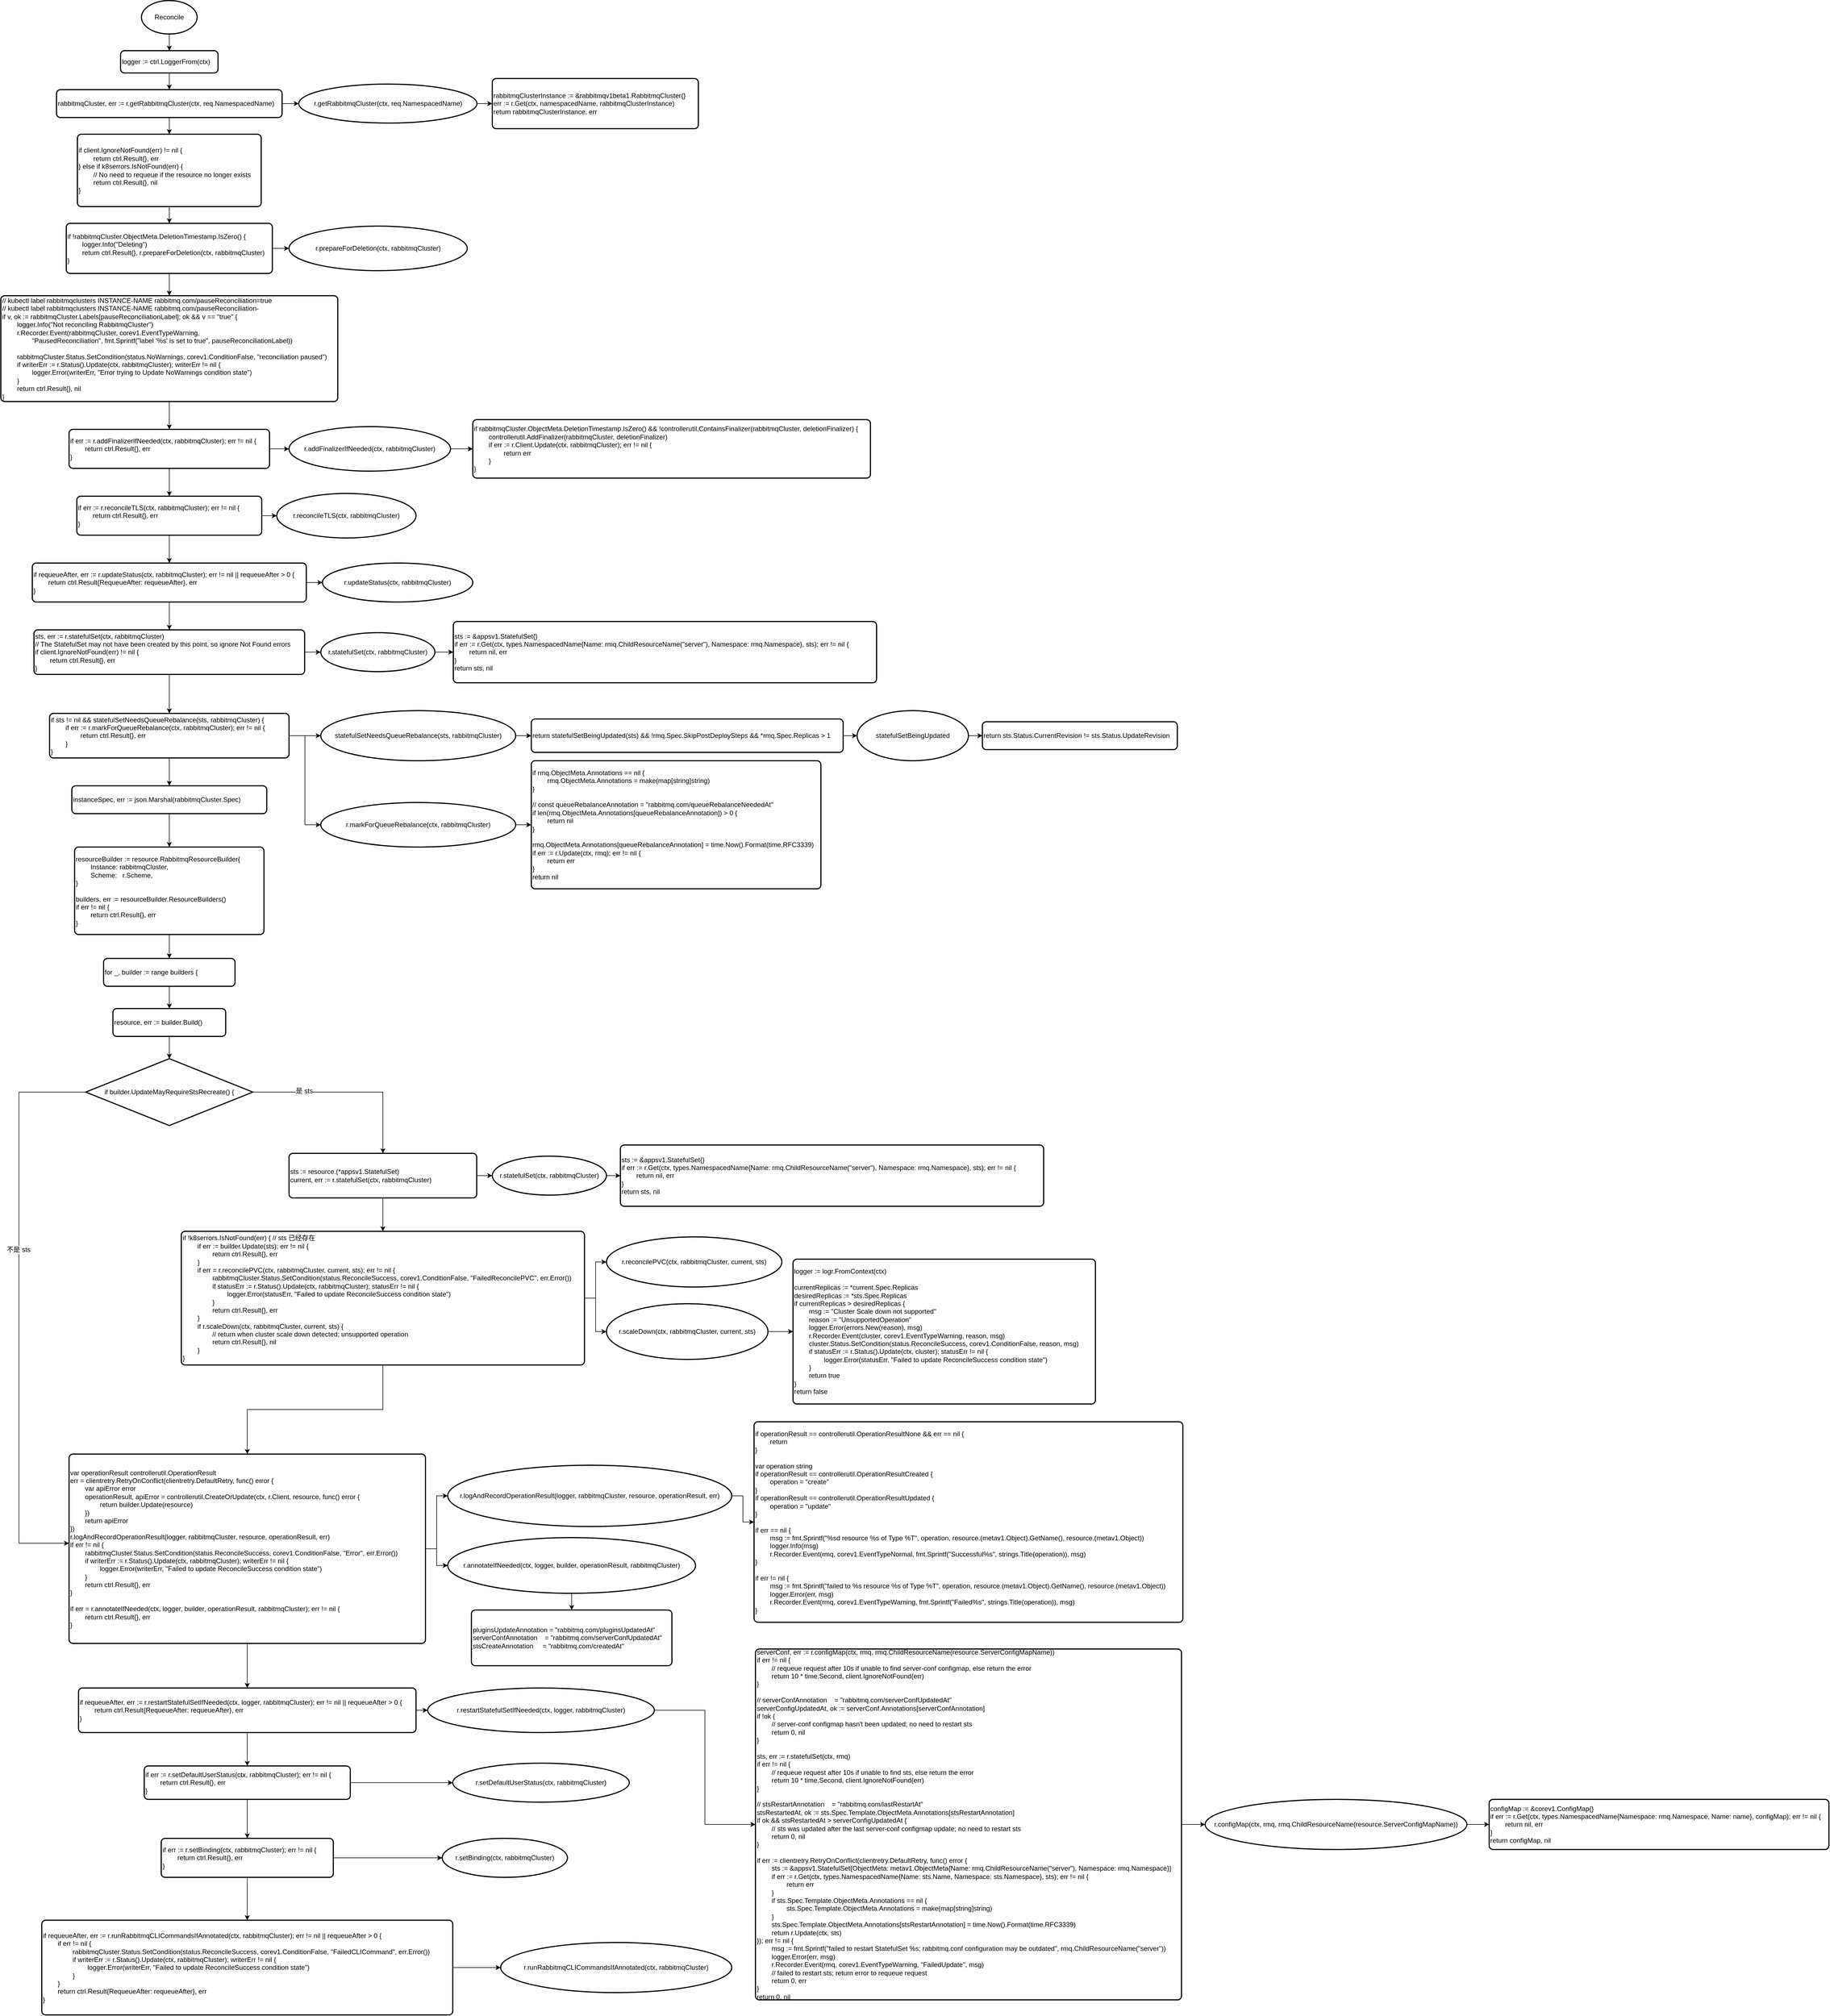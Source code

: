 <mxfile version="12.5.3" type="device" pages="7"><diagram id="V2GpY0YzeAEexeN1vcL_" name="Reconcile"><mxGraphModel dx="1106" dy="892" grid="1" gridSize="10" guides="1" tooltips="1" connect="1" arrows="1" fold="1" page="1" pageScale="1" pageWidth="827" pageHeight="1169" math="0" shadow="0"><root><mxCell id="0"/><mxCell id="1" parent="0"/><mxCell id="qb6TRH3CPgwLlGJis4FQ-43" style="edgeStyle=orthogonalEdgeStyle;rounded=0;orthogonalLoop=1;jettySize=auto;html=1;" edge="1" parent="1" source="qb6TRH3CPgwLlGJis4FQ-41" target="qb6TRH3CPgwLlGJis4FQ-42"><mxGeometry relative="1" as="geometry"/></mxCell><mxCell id="qb6TRH3CPgwLlGJis4FQ-41" value="Reconcile" style="strokeWidth=2;html=1;shape=mxgraph.flowchart.start_1;whiteSpace=wrap;" vertex="1" parent="1"><mxGeometry x="300" y="60" width="100" height="60" as="geometry"/></mxCell><mxCell id="qb6TRH3CPgwLlGJis4FQ-46" style="edgeStyle=orthogonalEdgeStyle;rounded=0;orthogonalLoop=1;jettySize=auto;html=1;" edge="1" parent="1" source="qb6TRH3CPgwLlGJis4FQ-42" target="qb6TRH3CPgwLlGJis4FQ-45"><mxGeometry relative="1" as="geometry"/></mxCell><mxCell id="qb6TRH3CPgwLlGJis4FQ-42" value="logger := ctrl.LoggerFrom(ctx)" style="rounded=1;whiteSpace=wrap;html=1;absoluteArcSize=1;arcSize=14;strokeWidth=2;align=left;" vertex="1" parent="1"><mxGeometry x="262.5" y="150" width="175" height="40" as="geometry"/></mxCell><mxCell id="qb6TRH3CPgwLlGJis4FQ-48" style="edgeStyle=orthogonalEdgeStyle;rounded=0;orthogonalLoop=1;jettySize=auto;html=1;entryX=0;entryY=0.5;entryDx=0;entryDy=0;entryPerimeter=0;" edge="1" parent="1" source="qb6TRH3CPgwLlGJis4FQ-45" target="qb6TRH3CPgwLlGJis4FQ-47"><mxGeometry relative="1" as="geometry"/></mxCell><mxCell id="qb6TRH3CPgwLlGJis4FQ-50" style="edgeStyle=orthogonalEdgeStyle;rounded=0;orthogonalLoop=1;jettySize=auto;html=1;entryX=0.5;entryY=0;entryDx=0;entryDy=0;" edge="1" parent="1" source="qb6TRH3CPgwLlGJis4FQ-45" target="qb6TRH3CPgwLlGJis4FQ-49"><mxGeometry relative="1" as="geometry"/></mxCell><mxCell id="qb6TRH3CPgwLlGJis4FQ-45" value="rabbitmqCluster, err := r.getRabbitmqCluster(ctx, req.NamespacedName)" style="rounded=1;whiteSpace=wrap;html=1;absoluteArcSize=1;arcSize=14;strokeWidth=2;align=left;" vertex="1" parent="1"><mxGeometry x="147.5" y="220" width="405" height="50" as="geometry"/></mxCell><mxCell id="TT7lFmqjxlkn2yiTCVu3-2" style="edgeStyle=orthogonalEdgeStyle;rounded=0;orthogonalLoop=1;jettySize=auto;html=1;" edge="1" parent="1" source="qb6TRH3CPgwLlGJis4FQ-47" target="TT7lFmqjxlkn2yiTCVu3-1"><mxGeometry relative="1" as="geometry"/></mxCell><mxCell id="qb6TRH3CPgwLlGJis4FQ-47" value="r.getRabbitmqCluster(ctx, req.NamespacedName)" style="strokeWidth=2;html=1;shape=mxgraph.flowchart.start_1;whiteSpace=wrap;" vertex="1" parent="1"><mxGeometry x="582.5" y="210" width="320" height="70" as="geometry"/></mxCell><mxCell id="qb6TRH3CPgwLlGJis4FQ-52" style="edgeStyle=orthogonalEdgeStyle;rounded=0;orthogonalLoop=1;jettySize=auto;html=1;" edge="1" parent="1" source="qb6TRH3CPgwLlGJis4FQ-49" target="qb6TRH3CPgwLlGJis4FQ-51"><mxGeometry relative="1" as="geometry"/></mxCell><mxCell id="qb6TRH3CPgwLlGJis4FQ-49" value="&lt;div&gt;if client.IgnoreNotFound(err) != nil {&lt;/div&gt;&lt;div&gt;&lt;span style=&quot;white-space: pre&quot;&gt;&#9;&lt;/span&gt;return ctrl.Result{}, err&lt;/div&gt;&lt;div&gt;} else if k8serrors.IsNotFound(err) {&lt;/div&gt;&lt;div&gt;&lt;span style=&quot;white-space: pre&quot;&gt;&#9;&lt;/span&gt;// No need to requeue if the resource no longer exists&lt;/div&gt;&lt;div&gt;&lt;span style=&quot;white-space: pre&quot;&gt;&#9;&lt;/span&gt;return ctrl.Result{}, nil&lt;/div&gt;&lt;div&gt;}&lt;/div&gt;" style="rounded=1;whiteSpace=wrap;html=1;absoluteArcSize=1;arcSize=14;strokeWidth=2;align=left;" vertex="1" parent="1"><mxGeometry x="185" y="300" width="330" height="130" as="geometry"/></mxCell><mxCell id="qb6TRH3CPgwLlGJis4FQ-54" style="edgeStyle=orthogonalEdgeStyle;rounded=0;orthogonalLoop=1;jettySize=auto;html=1;entryX=0;entryY=0.5;entryDx=0;entryDy=0;entryPerimeter=0;" edge="1" parent="1" source="qb6TRH3CPgwLlGJis4FQ-51" target="qb6TRH3CPgwLlGJis4FQ-53"><mxGeometry relative="1" as="geometry"/></mxCell><mxCell id="qb6TRH3CPgwLlGJis4FQ-58" style="edgeStyle=orthogonalEdgeStyle;rounded=0;orthogonalLoop=1;jettySize=auto;html=1;" edge="1" parent="1" source="qb6TRH3CPgwLlGJis4FQ-51" target="qb6TRH3CPgwLlGJis4FQ-57"><mxGeometry relative="1" as="geometry"/></mxCell><mxCell id="qb6TRH3CPgwLlGJis4FQ-51" value="&lt;div&gt;if !rabbitmqCluster.ObjectMeta.DeletionTimestamp.IsZero() {&lt;/div&gt;&lt;div&gt;&lt;span style=&quot;white-space: pre&quot;&gt;&#9;&lt;/span&gt;logger.Info(&quot;Deleting&quot;)&lt;/div&gt;&lt;div&gt;&lt;span style=&quot;white-space: pre&quot;&gt;&#9;&lt;/span&gt;return ctrl.Result{}, r.prepareForDeletion(ctx, rabbitmqCluster)&lt;/div&gt;&lt;div&gt;}&lt;/div&gt;" style="rounded=1;whiteSpace=wrap;html=1;absoluteArcSize=1;arcSize=14;strokeWidth=2;align=left;" vertex="1" parent="1"><mxGeometry x="165" y="460" width="370" height="90" as="geometry"/></mxCell><mxCell id="qb6TRH3CPgwLlGJis4FQ-53" value="r.prepareForDeletion(ctx, rabbitmqCluster)" style="strokeWidth=2;html=1;shape=mxgraph.flowchart.start_1;whiteSpace=wrap;align=center;" vertex="1" parent="1"><mxGeometry x="565" y="465" width="320" height="80" as="geometry"/></mxCell><mxCell id="qb6TRH3CPgwLlGJis4FQ-60" style="edgeStyle=orthogonalEdgeStyle;rounded=0;orthogonalLoop=1;jettySize=auto;html=1;" edge="1" parent="1" source="qb6TRH3CPgwLlGJis4FQ-57" target="qb6TRH3CPgwLlGJis4FQ-59"><mxGeometry relative="1" as="geometry"/></mxCell><mxCell id="qb6TRH3CPgwLlGJis4FQ-57" value="&lt;div&gt;&lt;span&gt;// kubectl label rabbitmqclusters INSTANCE-NAME rabbitmq.com/pauseReconciliation=true&lt;/span&gt;&lt;br&gt;&lt;/div&gt;&lt;div&gt;// kubectl label rabbitmqclusters INSTANCE-NAME rabbitmq.com/pauseReconciliation-&lt;/div&gt;&lt;div&gt;if v, ok := rabbitmqCluster.Labels[pauseReconciliationLabel]; ok &amp;amp;&amp;amp; v == &quot;true&quot; {&lt;/div&gt;&lt;div&gt;&lt;span style=&quot;white-space: pre&quot;&gt;&#9;&lt;/span&gt;logger.Info(&quot;Not reconciling RabbitmqCluster&quot;)&lt;/div&gt;&lt;div&gt;&lt;span style=&quot;white-space: pre&quot;&gt;&#9;&lt;/span&gt;r.Recorder.Event(rabbitmqCluster, corev1.EventTypeWarning,&lt;/div&gt;&lt;div&gt;&lt;span style=&quot;white-space: pre&quot;&gt;&#9;&#9;&lt;/span&gt;&quot;PausedReconciliation&quot;, fmt.Sprintf(&quot;label '%s' is set to true&quot;, pauseReconciliationLabel))&lt;/div&gt;&lt;div&gt;&lt;br&gt;&lt;/div&gt;&lt;div&gt;&lt;span style=&quot;white-space: pre&quot;&gt;&#9;&lt;/span&gt;rabbitmqCluster.Status.SetCondition(status.NoWarnings, corev1.ConditionFalse, &quot;reconciliation paused&quot;)&lt;/div&gt;&lt;div&gt;&lt;span style=&quot;white-space: pre&quot;&gt;&#9;&lt;/span&gt;if writerErr := r.Status().Update(ctx, rabbitmqCluster); writerErr != nil {&lt;/div&gt;&lt;div&gt;&lt;span style=&quot;white-space: pre&quot;&gt;&#9;&#9;&lt;/span&gt;logger.Error(writerErr, &quot;Error trying to Update NoWarnings condition state&quot;)&lt;/div&gt;&lt;div&gt;&lt;span style=&quot;white-space: pre&quot;&gt;&#9;&lt;/span&gt;}&lt;/div&gt;&lt;div&gt;&lt;span style=&quot;white-space: pre&quot;&gt;&#9;&lt;/span&gt;return ctrl.Result{}, nil&lt;/div&gt;&lt;div&gt;}&lt;/div&gt;" style="rounded=1;whiteSpace=wrap;html=1;absoluteArcSize=1;arcSize=14;strokeWidth=2;align=left;" vertex="1" parent="1"><mxGeometry x="47.5" y="590" width="605" height="190" as="geometry"/></mxCell><mxCell id="qb6TRH3CPgwLlGJis4FQ-62" style="edgeStyle=orthogonalEdgeStyle;rounded=0;orthogonalLoop=1;jettySize=auto;html=1;entryX=0;entryY=0.5;entryDx=0;entryDy=0;entryPerimeter=0;" edge="1" parent="1" source="qb6TRH3CPgwLlGJis4FQ-59" target="qb6TRH3CPgwLlGJis4FQ-61"><mxGeometry relative="1" as="geometry"/></mxCell><mxCell id="qb6TRH3CPgwLlGJis4FQ-64" style="edgeStyle=orthogonalEdgeStyle;rounded=0;orthogonalLoop=1;jettySize=auto;html=1;" edge="1" parent="1" source="qb6TRH3CPgwLlGJis4FQ-59" target="qb6TRH3CPgwLlGJis4FQ-63"><mxGeometry relative="1" as="geometry"/></mxCell><mxCell id="qb6TRH3CPgwLlGJis4FQ-59" value="&lt;div&gt;if err := r.addFinalizerIfNeeded(ctx, rabbitmqCluster); err != nil {&lt;/div&gt;&lt;div&gt;&lt;span style=&quot;white-space: pre&quot;&gt;&#9;&lt;/span&gt;return ctrl.Result{}, err&lt;/div&gt;&lt;div&gt;}&lt;/div&gt;" style="rounded=1;whiteSpace=wrap;html=1;absoluteArcSize=1;arcSize=14;strokeWidth=2;align=left;" vertex="1" parent="1"><mxGeometry x="170" y="830" width="360" height="70" as="geometry"/></mxCell><mxCell id="TT7lFmqjxlkn2yiTCVu3-4" style="edgeStyle=orthogonalEdgeStyle;rounded=0;orthogonalLoop=1;jettySize=auto;html=1;" edge="1" parent="1" source="qb6TRH3CPgwLlGJis4FQ-61" target="TT7lFmqjxlkn2yiTCVu3-3"><mxGeometry relative="1" as="geometry"/></mxCell><mxCell id="qb6TRH3CPgwLlGJis4FQ-61" value="r.addFinalizerIfNeeded(ctx, rabbitmqCluster)" style="strokeWidth=2;html=1;shape=mxgraph.flowchart.start_1;whiteSpace=wrap;align=center;" vertex="1" parent="1"><mxGeometry x="565" y="825" width="290" height="80" as="geometry"/></mxCell><mxCell id="qb6TRH3CPgwLlGJis4FQ-66" style="edgeStyle=orthogonalEdgeStyle;rounded=0;orthogonalLoop=1;jettySize=auto;html=1;entryX=0;entryY=0.5;entryDx=0;entryDy=0;entryPerimeter=0;" edge="1" parent="1" source="qb6TRH3CPgwLlGJis4FQ-63" target="qb6TRH3CPgwLlGJis4FQ-65"><mxGeometry relative="1" as="geometry"/></mxCell><mxCell id="qb6TRH3CPgwLlGJis4FQ-68" style="edgeStyle=orthogonalEdgeStyle;rounded=0;orthogonalLoop=1;jettySize=auto;html=1;" edge="1" parent="1" source="qb6TRH3CPgwLlGJis4FQ-63" target="qb6TRH3CPgwLlGJis4FQ-67"><mxGeometry relative="1" as="geometry"/></mxCell><mxCell id="qb6TRH3CPgwLlGJis4FQ-63" value="&lt;div&gt;if err := r.reconcileTLS(ctx, rabbitmqCluster); err != nil {&lt;/div&gt;&lt;div&gt;&lt;span style=&quot;white-space: pre&quot;&gt;&#9;&lt;/span&gt;return ctrl.Result{}, err&lt;/div&gt;&lt;div&gt;}&lt;/div&gt;" style="rounded=1;whiteSpace=wrap;html=1;absoluteArcSize=1;arcSize=14;strokeWidth=2;align=left;" vertex="1" parent="1"><mxGeometry x="184" y="950" width="332" height="70" as="geometry"/></mxCell><mxCell id="qb6TRH3CPgwLlGJis4FQ-65" value="r.reconcileTLS(ctx, rabbitmqCluster)" style="strokeWidth=2;html=1;shape=mxgraph.flowchart.start_1;whiteSpace=wrap;align=center;" vertex="1" parent="1"><mxGeometry x="543" y="945" width="250" height="80" as="geometry"/></mxCell><mxCell id="qb6TRH3CPgwLlGJis4FQ-70" style="edgeStyle=orthogonalEdgeStyle;rounded=0;orthogonalLoop=1;jettySize=auto;html=1;" edge="1" parent="1" source="qb6TRH3CPgwLlGJis4FQ-67" target="qb6TRH3CPgwLlGJis4FQ-69"><mxGeometry relative="1" as="geometry"/></mxCell><mxCell id="qb6TRH3CPgwLlGJis4FQ-72" style="edgeStyle=orthogonalEdgeStyle;rounded=0;orthogonalLoop=1;jettySize=auto;html=1;" edge="1" parent="1" source="qb6TRH3CPgwLlGJis4FQ-67" target="qb6TRH3CPgwLlGJis4FQ-71"><mxGeometry relative="1" as="geometry"/></mxCell><mxCell id="qb6TRH3CPgwLlGJis4FQ-67" value="&lt;div&gt;if requeueAfter, err := r.updateStatus(ctx, rabbitmqCluster); err != nil || requeueAfter &amp;gt; 0 {&lt;/div&gt;&lt;div&gt;&lt;span style=&quot;white-space: pre&quot;&gt;&#9;&lt;/span&gt;return ctrl.Result{RequeueAfter: requeueAfter}, err&lt;/div&gt;&lt;div&gt;}&lt;/div&gt;" style="rounded=1;whiteSpace=wrap;html=1;absoluteArcSize=1;arcSize=14;strokeWidth=2;align=left;" vertex="1" parent="1"><mxGeometry x="104" y="1070" width="492" height="70" as="geometry"/></mxCell><mxCell id="qb6TRH3CPgwLlGJis4FQ-69" value="r.updateStatus(ctx, rabbitmqCluster)" style="strokeWidth=2;html=1;shape=mxgraph.flowchart.start_1;whiteSpace=wrap;align=center;" vertex="1" parent="1"><mxGeometry x="625" y="1070" width="270" height="70" as="geometry"/></mxCell><mxCell id="qb6TRH3CPgwLlGJis4FQ-76" style="edgeStyle=orthogonalEdgeStyle;rounded=0;orthogonalLoop=1;jettySize=auto;html=1;entryX=0;entryY=0.5;entryDx=0;entryDy=0;entryPerimeter=0;" edge="1" parent="1" source="qb6TRH3CPgwLlGJis4FQ-71" target="qb6TRH3CPgwLlGJis4FQ-73"><mxGeometry relative="1" as="geometry"/></mxCell><mxCell id="qb6TRH3CPgwLlGJis4FQ-78" style="edgeStyle=orthogonalEdgeStyle;rounded=0;orthogonalLoop=1;jettySize=auto;html=1;" edge="1" parent="1" source="qb6TRH3CPgwLlGJis4FQ-71" target="qb6TRH3CPgwLlGJis4FQ-77"><mxGeometry relative="1" as="geometry"/></mxCell><mxCell id="qb6TRH3CPgwLlGJis4FQ-71" value="&lt;div&gt;sts, err := r.statefulSet(ctx, rabbitmqCluster)&lt;/div&gt;&lt;div&gt;// The StatefulSet may not have been created by this point, so ignore Not Found errors&lt;/div&gt;&lt;div&gt;if client.IgnoreNotFound(err) != nil {&lt;/div&gt;&lt;div&gt;&lt;span style=&quot;white-space: pre&quot;&gt;&#9;&lt;/span&gt;return ctrl.Result{}, err&lt;/div&gt;&lt;div&gt;}&lt;/div&gt;" style="rounded=1;whiteSpace=wrap;html=1;absoluteArcSize=1;arcSize=14;strokeWidth=2;align=left;" vertex="1" parent="1"><mxGeometry x="107" y="1190" width="486" height="80" as="geometry"/></mxCell><mxCell id="Nq8odnM3Xua_N8tp2N4--2" style="edgeStyle=orthogonalEdgeStyle;rounded=0;orthogonalLoop=1;jettySize=auto;html=1;" edge="1" parent="1" source="qb6TRH3CPgwLlGJis4FQ-73" target="Nq8odnM3Xua_N8tp2N4--1"><mxGeometry relative="1" as="geometry"/></mxCell><mxCell id="qb6TRH3CPgwLlGJis4FQ-73" value="r.statefulSet(ctx, rabbitmqCluster)" style="strokeWidth=2;html=1;shape=mxgraph.flowchart.start_1;whiteSpace=wrap;align=center;" vertex="1" parent="1"><mxGeometry x="622" y="1195" width="205" height="70" as="geometry"/></mxCell><mxCell id="qb6TRH3CPgwLlGJis4FQ-82" style="edgeStyle=orthogonalEdgeStyle;rounded=0;orthogonalLoop=1;jettySize=auto;html=1;" edge="1" parent="1" source="qb6TRH3CPgwLlGJis4FQ-77" target="qb6TRH3CPgwLlGJis4FQ-79"><mxGeometry relative="1" as="geometry"/></mxCell><mxCell id="qb6TRH3CPgwLlGJis4FQ-84" style="edgeStyle=orthogonalEdgeStyle;rounded=0;orthogonalLoop=1;jettySize=auto;html=1;entryX=0;entryY=0.5;entryDx=0;entryDy=0;entryPerimeter=0;" edge="1" parent="1" source="qb6TRH3CPgwLlGJis4FQ-77" target="qb6TRH3CPgwLlGJis4FQ-83"><mxGeometry relative="1" as="geometry"/></mxCell><mxCell id="qb6TRH3CPgwLlGJis4FQ-87" style="edgeStyle=orthogonalEdgeStyle;rounded=0;orthogonalLoop=1;jettySize=auto;html=1;" edge="1" parent="1" source="qb6TRH3CPgwLlGJis4FQ-77" target="qb6TRH3CPgwLlGJis4FQ-86"><mxGeometry relative="1" as="geometry"/></mxCell><mxCell id="qb6TRH3CPgwLlGJis4FQ-77" value="&lt;div&gt;if sts != nil &amp;amp;&amp;amp; statefulSetNeedsQueueRebalance(sts, rabbitmqCluster) {&lt;/div&gt;&lt;div&gt;&lt;span style=&quot;white-space: pre&quot;&gt;&#9;&lt;/span&gt;if err := r.markForQueueRebalance(ctx, rabbitmqCluster); err != nil {&lt;/div&gt;&lt;div&gt;&lt;span style=&quot;white-space: pre&quot;&gt;&#9;&#9;&lt;/span&gt;return ctrl.Result{}, err&lt;/div&gt;&lt;div&gt;&lt;span style=&quot;white-space: pre&quot;&gt;&#9;&lt;/span&gt;}&lt;/div&gt;&lt;div&gt;}&lt;/div&gt;" style="rounded=1;whiteSpace=wrap;html=1;absoluteArcSize=1;arcSize=14;strokeWidth=2;align=left;" vertex="1" parent="1"><mxGeometry x="135" y="1340" width="430" height="80" as="geometry"/></mxCell><mxCell id="Nq8odnM3Xua_N8tp2N4--6" style="edgeStyle=orthogonalEdgeStyle;rounded=0;orthogonalLoop=1;jettySize=auto;html=1;entryX=0;entryY=0.5;entryDx=0;entryDy=0;" edge="1" parent="1" source="qb6TRH3CPgwLlGJis4FQ-79" target="Nq8odnM3Xua_N8tp2N4--5"><mxGeometry relative="1" as="geometry"/></mxCell><mxCell id="qb6TRH3CPgwLlGJis4FQ-79" value="statefulSetNeedsQueueRebalance(sts, rabbitmqCluster)" style="strokeWidth=2;html=1;shape=mxgraph.flowchart.start_1;whiteSpace=wrap;align=center;" vertex="1" parent="1"><mxGeometry x="622" y="1335" width="350" height="90" as="geometry"/></mxCell><mxCell id="Nq8odnM3Xua_N8tp2N4--12" style="edgeStyle=orthogonalEdgeStyle;rounded=0;orthogonalLoop=1;jettySize=auto;html=1;entryX=0;entryY=0.5;entryDx=0;entryDy=0;" edge="1" parent="1" source="qb6TRH3CPgwLlGJis4FQ-83" target="Nq8odnM3Xua_N8tp2N4--11"><mxGeometry relative="1" as="geometry"/></mxCell><mxCell id="qb6TRH3CPgwLlGJis4FQ-83" value="r.markForQueueRebalance(ctx, rabbitmqCluster)" style="strokeWidth=2;html=1;shape=mxgraph.flowchart.start_1;whiteSpace=wrap;align=center;" vertex="1" parent="1"><mxGeometry x="622" y="1500" width="350" height="80" as="geometry"/></mxCell><mxCell id="qb6TRH3CPgwLlGJis4FQ-89" style="edgeStyle=orthogonalEdgeStyle;rounded=0;orthogonalLoop=1;jettySize=auto;html=1;" edge="1" parent="1" source="qb6TRH3CPgwLlGJis4FQ-86" target="qb6TRH3CPgwLlGJis4FQ-88"><mxGeometry relative="1" as="geometry"/></mxCell><mxCell id="qb6TRH3CPgwLlGJis4FQ-86" value="instanceSpec, err := json.Marshal(rabbitmqCluster.Spec)" style="rounded=1;whiteSpace=wrap;html=1;absoluteArcSize=1;arcSize=14;strokeWidth=2;align=left;" vertex="1" parent="1"><mxGeometry x="175" y="1470" width="350" height="50" as="geometry"/></mxCell><mxCell id="qb6TRH3CPgwLlGJis4FQ-91" style="edgeStyle=orthogonalEdgeStyle;rounded=0;orthogonalLoop=1;jettySize=auto;html=1;" edge="1" parent="1" source="qb6TRH3CPgwLlGJis4FQ-88" target="qb6TRH3CPgwLlGJis4FQ-90"><mxGeometry relative="1" as="geometry"/></mxCell><mxCell id="qb6TRH3CPgwLlGJis4FQ-88" value="&lt;div&gt;resourceBuilder := resource.RabbitmqResourceBuilder{&lt;/div&gt;&lt;div&gt;&lt;span style=&quot;white-space: pre&quot;&gt;&#9;&lt;/span&gt;Instance: rabbitmqCluster,&lt;/div&gt;&lt;div&gt;&lt;span style=&quot;white-space: pre&quot;&gt;&#9;&lt;/span&gt;Scheme:&amp;nbsp; &amp;nbsp;r.Scheme,&lt;/div&gt;&lt;div&gt;}&lt;/div&gt;&lt;div&gt;&lt;br&gt;&lt;/div&gt;&lt;div&gt;builders, err := resourceBuilder.ResourceBuilders()&lt;/div&gt;&lt;div&gt;if err != nil {&lt;/div&gt;&lt;div&gt;&lt;span style=&quot;white-space: pre&quot;&gt;&#9;&lt;/span&gt;return ctrl.Result{}, err&lt;/div&gt;&lt;div&gt;}&lt;/div&gt;" style="rounded=1;whiteSpace=wrap;html=1;absoluteArcSize=1;arcSize=14;strokeWidth=2;align=left;" vertex="1" parent="1"><mxGeometry x="180" y="1580" width="340" height="157" as="geometry"/></mxCell><mxCell id="qb6TRH3CPgwLlGJis4FQ-94" style="edgeStyle=orthogonalEdgeStyle;rounded=0;orthogonalLoop=1;jettySize=auto;html=1;" edge="1" parent="1" source="qb6TRH3CPgwLlGJis4FQ-90" target="qb6TRH3CPgwLlGJis4FQ-93"><mxGeometry relative="1" as="geometry"/></mxCell><mxCell id="qb6TRH3CPgwLlGJis4FQ-90" value="for _, builder := range builders {" style="rounded=1;whiteSpace=wrap;html=1;absoluteArcSize=1;arcSize=14;strokeWidth=2;align=left;" vertex="1" parent="1"><mxGeometry x="232" y="1780" width="236" height="50" as="geometry"/></mxCell><mxCell id="qb6TRH3CPgwLlGJis4FQ-96" style="edgeStyle=orthogonalEdgeStyle;rounded=0;orthogonalLoop=1;jettySize=auto;html=1;" edge="1" parent="1" source="qb6TRH3CPgwLlGJis4FQ-93" target="qb6TRH3CPgwLlGJis4FQ-95"><mxGeometry relative="1" as="geometry"/></mxCell><mxCell id="qb6TRH3CPgwLlGJis4FQ-93" value="resource, err := builder.Build()" style="rounded=1;whiteSpace=wrap;html=1;absoluteArcSize=1;arcSize=14;strokeWidth=2;align=left;" vertex="1" parent="1"><mxGeometry x="248.75" y="1870" width="202.5" height="50" as="geometry"/></mxCell><mxCell id="qb6TRH3CPgwLlGJis4FQ-98" style="edgeStyle=orthogonalEdgeStyle;rounded=0;orthogonalLoop=1;jettySize=auto;html=1;" edge="1" parent="1" source="qb6TRH3CPgwLlGJis4FQ-95" target="qb6TRH3CPgwLlGJis4FQ-97"><mxGeometry relative="1" as="geometry"/></mxCell><mxCell id="qb6TRH3CPgwLlGJis4FQ-99" value="是 sts" style="text;html=1;align=center;verticalAlign=middle;resizable=0;points=[];labelBackgroundColor=#ffffff;" vertex="1" connectable="0" parent="qb6TRH3CPgwLlGJis4FQ-98"><mxGeometry x="-0.466" y="2" relative="1" as="geometry"><mxPoint as="offset"/></mxGeometry></mxCell><mxCell id="qb6TRH3CPgwLlGJis4FQ-110" style="edgeStyle=orthogonalEdgeStyle;rounded=0;orthogonalLoop=1;jettySize=auto;html=1;entryX=0;entryY=0.471;entryDx=0;entryDy=0;entryPerimeter=0;exitX=0;exitY=0.5;exitDx=0;exitDy=0;exitPerimeter=0;" edge="1" parent="1" source="qb6TRH3CPgwLlGJis4FQ-95" target="qb6TRH3CPgwLlGJis4FQ-108"><mxGeometry relative="1" as="geometry"><Array as="points"><mxPoint x="80" y="2020"/><mxPoint x="80" y="2830"/></Array></mxGeometry></mxCell><mxCell id="qb6TRH3CPgwLlGJis4FQ-111" value="不是 sts" style="text;html=1;align=center;verticalAlign=middle;resizable=0;points=[];labelBackgroundColor=#ffffff;" vertex="1" connectable="0" parent="qb6TRH3CPgwLlGJis4FQ-110"><mxGeometry x="-0.21" y="-1" relative="1" as="geometry"><mxPoint as="offset"/></mxGeometry></mxCell><mxCell id="qb6TRH3CPgwLlGJis4FQ-95" value="if builder.UpdateMayRequireStsRecreate() {" style="strokeWidth=2;html=1;shape=mxgraph.flowchart.decision;whiteSpace=wrap;align=center;" vertex="1" parent="1"><mxGeometry x="200" y="1960" width="300" height="120" as="geometry"/></mxCell><mxCell id="qb6TRH3CPgwLlGJis4FQ-101" style="edgeStyle=orthogonalEdgeStyle;rounded=0;orthogonalLoop=1;jettySize=auto;html=1;entryX=0;entryY=0.5;entryDx=0;entryDy=0;entryPerimeter=0;" edge="1" parent="1" source="qb6TRH3CPgwLlGJis4FQ-97" target="qb6TRH3CPgwLlGJis4FQ-100"><mxGeometry relative="1" as="geometry"/></mxCell><mxCell id="qb6TRH3CPgwLlGJis4FQ-103" style="edgeStyle=orthogonalEdgeStyle;rounded=0;orthogonalLoop=1;jettySize=auto;html=1;" edge="1" parent="1" source="qb6TRH3CPgwLlGJis4FQ-97" target="qb6TRH3CPgwLlGJis4FQ-102"><mxGeometry relative="1" as="geometry"/></mxCell><mxCell id="qb6TRH3CPgwLlGJis4FQ-97" value="&lt;div&gt;sts := resource.(*appsv1.StatefulSet)&lt;/div&gt;&lt;div&gt;current, err := r.statefulSet(ctx, rabbitmqCluster)&lt;/div&gt;" style="rounded=1;whiteSpace=wrap;html=1;absoluteArcSize=1;arcSize=14;strokeWidth=2;align=left;" vertex="1" parent="1"><mxGeometry x="565" y="2130" width="337" height="80" as="geometry"/></mxCell><mxCell id="Nq8odnM3Xua_N8tp2N4--4" style="edgeStyle=orthogonalEdgeStyle;rounded=0;orthogonalLoop=1;jettySize=auto;html=1;" edge="1" parent="1" source="qb6TRH3CPgwLlGJis4FQ-100" target="Nq8odnM3Xua_N8tp2N4--3"><mxGeometry relative="1" as="geometry"/></mxCell><mxCell id="qb6TRH3CPgwLlGJis4FQ-100" value="r.statefulSet(ctx, rabbitmqCluster)" style="strokeWidth=2;html=1;shape=mxgraph.flowchart.start_1;whiteSpace=wrap;align=center;" vertex="1" parent="1"><mxGeometry x="930" y="2135" width="205" height="70" as="geometry"/></mxCell><mxCell id="qb6TRH3CPgwLlGJis4FQ-105" style="edgeStyle=orthogonalEdgeStyle;rounded=0;orthogonalLoop=1;jettySize=auto;html=1;" edge="1" parent="1" source="qb6TRH3CPgwLlGJis4FQ-102" target="qb6TRH3CPgwLlGJis4FQ-104"><mxGeometry relative="1" as="geometry"/></mxCell><mxCell id="qb6TRH3CPgwLlGJis4FQ-107" style="edgeStyle=orthogonalEdgeStyle;rounded=0;orthogonalLoop=1;jettySize=auto;html=1;entryX=0;entryY=0.5;entryDx=0;entryDy=0;entryPerimeter=0;" edge="1" parent="1" source="qb6TRH3CPgwLlGJis4FQ-102" target="qb6TRH3CPgwLlGJis4FQ-106"><mxGeometry relative="1" as="geometry"/></mxCell><mxCell id="qb6TRH3CPgwLlGJis4FQ-109" style="edgeStyle=orthogonalEdgeStyle;rounded=0;orthogonalLoop=1;jettySize=auto;html=1;" edge="1" parent="1" source="qb6TRH3CPgwLlGJis4FQ-102" target="qb6TRH3CPgwLlGJis4FQ-108"><mxGeometry relative="1" as="geometry"/></mxCell><mxCell id="qb6TRH3CPgwLlGJis4FQ-102" value="&lt;div&gt;if !k8serrors.IsNotFound(err) { // sts 已经存在&lt;/div&gt;&lt;div&gt;&lt;span style=&quot;white-space: pre&quot;&gt;&#9;&lt;/span&gt;if err := builder.Update(sts); err != nil {&lt;/div&gt;&lt;div&gt;&lt;span style=&quot;white-space: pre&quot;&gt;&#9;&#9;&lt;/span&gt;return ctrl.Result{}, err&lt;/div&gt;&lt;div&gt;&lt;span style=&quot;white-space: pre&quot;&gt;&#9;&lt;/span&gt;}&lt;/div&gt;&lt;div&gt;&lt;span style=&quot;white-space: pre&quot;&gt;&#9;&lt;/span&gt;if err = r.reconcilePVC(ctx, rabbitmqCluster, current, sts); err != nil {&lt;/div&gt;&lt;div&gt;&lt;span style=&quot;white-space: pre&quot;&gt;&#9;&#9;&lt;/span&gt;rabbitmqCluster.Status.SetCondition(status.ReconcileSuccess, corev1.ConditionFalse, &quot;FailedReconcilePVC&quot;, err.Error())&lt;/div&gt;&lt;div&gt;&lt;span style=&quot;white-space: pre&quot;&gt;&#9;&#9;&lt;/span&gt;if statusErr := r.Status().Update(ctx, rabbitmqCluster); statusErr != nil {&lt;/div&gt;&lt;div&gt;&lt;span style=&quot;white-space: pre&quot;&gt;&#9;&#9;&#9;&lt;/span&gt;logger.Error(statusErr, &quot;Failed to update ReconcileSuccess condition state&quot;)&lt;/div&gt;&lt;div&gt;&lt;span style=&quot;white-space: pre&quot;&gt;&#9;&#9;&lt;/span&gt;}&lt;/div&gt;&lt;div&gt;&lt;span style=&quot;white-space: pre&quot;&gt;&#9;&#9;&lt;/span&gt;return ctrl.Result{}, err&lt;/div&gt;&lt;div&gt;&lt;span style=&quot;white-space: pre&quot;&gt;&#9;&lt;/span&gt;}&lt;/div&gt;&lt;div&gt;&lt;span style=&quot;white-space: pre&quot;&gt;&#9;&lt;/span&gt;if r.scaleDown(ctx, rabbitmqCluster, current, sts) {&lt;/div&gt;&lt;div&gt;&lt;span style=&quot;white-space: pre&quot;&gt;&#9;&#9;&lt;/span&gt;// return when cluster scale down detected; unsupported operation&lt;/div&gt;&lt;div&gt;&lt;span style=&quot;white-space: pre&quot;&gt;&#9;&#9;&lt;/span&gt;return ctrl.Result{}, nil&lt;/div&gt;&lt;div&gt;&lt;span style=&quot;white-space: pre&quot;&gt;&#9;&lt;/span&gt;}&lt;/div&gt;&lt;div&gt;}&lt;/div&gt;" style="rounded=1;whiteSpace=wrap;html=1;absoluteArcSize=1;arcSize=14;strokeWidth=2;align=left;" vertex="1" parent="1"><mxGeometry x="371.5" y="2270" width="724" height="240" as="geometry"/></mxCell><mxCell id="qb6TRH3CPgwLlGJis4FQ-104" value="r.reconcilePVC(ctx, rabbitmqCluster, current, sts)" style="strokeWidth=2;html=1;shape=mxgraph.flowchart.start_1;whiteSpace=wrap;align=center;" vertex="1" parent="1"><mxGeometry x="1135" y="2280" width="315" height="90" as="geometry"/></mxCell><mxCell id="xwPt1aX4J4HbLPwxvJKw-3" style="edgeStyle=orthogonalEdgeStyle;rounded=0;orthogonalLoop=1;jettySize=auto;html=1;entryX=0;entryY=0.5;entryDx=0;entryDy=0;" edge="1" parent="1" source="qb6TRH3CPgwLlGJis4FQ-106" target="xwPt1aX4J4HbLPwxvJKw-1"><mxGeometry relative="1" as="geometry"/></mxCell><mxCell id="qb6TRH3CPgwLlGJis4FQ-106" value="r.scaleDown(ctx, rabbitmqCluster, current, sts)" style="strokeWidth=2;html=1;shape=mxgraph.flowchart.start_1;whiteSpace=wrap;align=center;" vertex="1" parent="1"><mxGeometry x="1135" y="2400" width="290" height="100" as="geometry"/></mxCell><mxCell id="qb6TRH3CPgwLlGJis4FQ-115" style="edgeStyle=orthogonalEdgeStyle;rounded=0;orthogonalLoop=1;jettySize=auto;html=1;" edge="1" parent="1" source="qb6TRH3CPgwLlGJis4FQ-108" target="qb6TRH3CPgwLlGJis4FQ-113"><mxGeometry relative="1" as="geometry"/></mxCell><mxCell id="qb6TRH3CPgwLlGJis4FQ-116" style="edgeStyle=orthogonalEdgeStyle;rounded=0;orthogonalLoop=1;jettySize=auto;html=1;" edge="1" parent="1" source="qb6TRH3CPgwLlGJis4FQ-108" target="qb6TRH3CPgwLlGJis4FQ-114"><mxGeometry relative="1" as="geometry"/></mxCell><mxCell id="qb6TRH3CPgwLlGJis4FQ-118" style="edgeStyle=orthogonalEdgeStyle;rounded=0;orthogonalLoop=1;jettySize=auto;html=1;" edge="1" parent="1" source="qb6TRH3CPgwLlGJis4FQ-108" target="qb6TRH3CPgwLlGJis4FQ-117"><mxGeometry relative="1" as="geometry"/></mxCell><mxCell id="qb6TRH3CPgwLlGJis4FQ-108" value="&lt;div&gt;var operationResult controllerutil.OperationResult&lt;/div&gt;&lt;div&gt;err = clientretry.RetryOnConflict(clientretry.DefaultRetry, func() error {&lt;/div&gt;&lt;div&gt;&lt;span style=&quot;white-space: pre&quot;&gt;&#9;&lt;/span&gt;var apiError error&lt;/div&gt;&lt;div&gt;&lt;span style=&quot;white-space: pre&quot;&gt;&#9;&lt;/span&gt;operationResult, apiError = controllerutil.CreateOrUpdate(ctx, r.Client, resource, func() error {&lt;/div&gt;&lt;div&gt;&lt;span style=&quot;white-space: pre&quot;&gt;&#9;&#9;&lt;/span&gt;return builder.Update(resource)&lt;/div&gt;&lt;div&gt;&lt;span style=&quot;white-space: pre&quot;&gt;&#9;&lt;/span&gt;})&lt;/div&gt;&lt;div&gt;&lt;span style=&quot;white-space: pre&quot;&gt;&#9;&lt;/span&gt;return apiError&lt;/div&gt;&lt;div&gt;})&lt;/div&gt;&lt;div&gt;r.logAndRecordOperationResult(logger, rabbitmqCluster, resource, operationResult, err)&lt;/div&gt;&lt;div&gt;if err != nil {&lt;/div&gt;&lt;div&gt;&lt;span style=&quot;white-space: pre&quot;&gt;&#9;&lt;/span&gt;rabbitmqCluster.Status.SetCondition(status.ReconcileSuccess, corev1.ConditionFalse, &quot;Error&quot;, err.Error())&lt;/div&gt;&lt;div&gt;&lt;span style=&quot;white-space: pre&quot;&gt;&#9;&lt;/span&gt;if writerErr := r.Status().Update(ctx, rabbitmqCluster); writerErr != nil {&lt;/div&gt;&lt;div&gt;&lt;span style=&quot;white-space: pre&quot;&gt;&#9;&#9;&lt;/span&gt;logger.Error(writerErr, &quot;Failed to update ReconcileSuccess condition state&quot;)&lt;/div&gt;&lt;div&gt;&lt;span style=&quot;white-space: pre&quot;&gt;&#9;&lt;/span&gt;}&lt;/div&gt;&lt;div&gt;&lt;span style=&quot;white-space: pre&quot;&gt;&#9;&lt;/span&gt;return ctrl.Result{}, err&lt;/div&gt;&lt;div&gt;}&lt;/div&gt;&lt;div&gt;&lt;br&gt;&lt;/div&gt;&lt;div&gt;if err = r.annotateIfNeeded(ctx, logger, builder, operationResult, rabbitmqCluster); err != nil {&lt;/div&gt;&lt;div&gt;&lt;span style=&quot;white-space: pre&quot;&gt;&#9;&lt;/span&gt;return ctrl.Result{}, err&lt;/div&gt;&lt;div&gt;}&lt;/div&gt;" style="rounded=1;whiteSpace=wrap;html=1;absoluteArcSize=1;arcSize=14;strokeWidth=2;align=left;" vertex="1" parent="1"><mxGeometry x="170" y="2670" width="640" height="340" as="geometry"/></mxCell><mxCell id="xwPt1aX4J4HbLPwxvJKw-5" style="edgeStyle=orthogonalEdgeStyle;rounded=0;orthogonalLoop=1;jettySize=auto;html=1;entryX=0;entryY=0.5;entryDx=0;entryDy=0;" edge="1" parent="1" source="qb6TRH3CPgwLlGJis4FQ-113" target="xwPt1aX4J4HbLPwxvJKw-4"><mxGeometry relative="1" as="geometry"/></mxCell><mxCell id="qb6TRH3CPgwLlGJis4FQ-113" value="r.logAndRecordOperationResult(logger, rabbitmqCluster, resource, operationResult, err)" style="strokeWidth=2;html=1;shape=mxgraph.flowchart.start_1;whiteSpace=wrap;align=center;" vertex="1" parent="1"><mxGeometry x="850" y="2690" width="510" height="110" as="geometry"/></mxCell><mxCell id="VxtOVKwA6HEP3hAXLZ4Y-2" style="edgeStyle=orthogonalEdgeStyle;rounded=0;orthogonalLoop=1;jettySize=auto;html=1;entryX=0.5;entryY=0;entryDx=0;entryDy=0;" edge="1" parent="1" source="qb6TRH3CPgwLlGJis4FQ-114" target="VxtOVKwA6HEP3hAXLZ4Y-1"><mxGeometry relative="1" as="geometry"/></mxCell><mxCell id="qb6TRH3CPgwLlGJis4FQ-114" value="r.annotateIfNeeded(ctx, logger, builder, operationResult, rabbitmqCluster)" style="strokeWidth=2;html=1;shape=mxgraph.flowchart.start_1;whiteSpace=wrap;align=center;" vertex="1" parent="1"><mxGeometry x="850" y="2820" width="445" height="100" as="geometry"/></mxCell><mxCell id="qb6TRH3CPgwLlGJis4FQ-120" style="edgeStyle=orthogonalEdgeStyle;rounded=0;orthogonalLoop=1;jettySize=auto;html=1;" edge="1" parent="1" source="qb6TRH3CPgwLlGJis4FQ-117" target="qb6TRH3CPgwLlGJis4FQ-119"><mxGeometry relative="1" as="geometry"/></mxCell><mxCell id="qb6TRH3CPgwLlGJis4FQ-122" style="edgeStyle=orthogonalEdgeStyle;rounded=0;orthogonalLoop=1;jettySize=auto;html=1;" edge="1" parent="1" source="qb6TRH3CPgwLlGJis4FQ-117" target="qb6TRH3CPgwLlGJis4FQ-121"><mxGeometry relative="1" as="geometry"/></mxCell><mxCell id="qb6TRH3CPgwLlGJis4FQ-117" value="&lt;div&gt;if requeueAfter, err := r.restartStatefulSetIfNeeded(ctx, logger, rabbitmqCluster); err != nil || requeueAfter &amp;gt; 0 {&lt;/div&gt;&lt;div&gt;&lt;span style=&quot;white-space: pre&quot;&gt;&#9;&lt;/span&gt;return ctrl.Result{RequeueAfter: requeueAfter}, err&lt;/div&gt;&lt;div&gt;}&lt;/div&gt;" style="rounded=1;whiteSpace=wrap;html=1;absoluteArcSize=1;arcSize=14;strokeWidth=2;align=left;" vertex="1" parent="1"><mxGeometry x="187" y="3090" width="606" height="80" as="geometry"/></mxCell><mxCell id="kokKbQNIkduKEehxrX3M-2" style="edgeStyle=orthogonalEdgeStyle;rounded=0;orthogonalLoop=1;jettySize=auto;html=1;" edge="1" parent="1" source="qb6TRH3CPgwLlGJis4FQ-119" target="kokKbQNIkduKEehxrX3M-1"><mxGeometry relative="1" as="geometry"/></mxCell><mxCell id="qb6TRH3CPgwLlGJis4FQ-119" value="r.restartStatefulSetIfNeeded(ctx, logger, rabbitmqCluster)" style="strokeWidth=2;html=1;shape=mxgraph.flowchart.start_1;whiteSpace=wrap;align=center;" vertex="1" parent="1"><mxGeometry x="814" y="3090" width="407" height="80" as="geometry"/></mxCell><mxCell id="qb6TRH3CPgwLlGJis4FQ-124" style="edgeStyle=orthogonalEdgeStyle;rounded=0;orthogonalLoop=1;jettySize=auto;html=1;entryX=0;entryY=0.5;entryDx=0;entryDy=0;entryPerimeter=0;" edge="1" parent="1" source="qb6TRH3CPgwLlGJis4FQ-121" target="qb6TRH3CPgwLlGJis4FQ-123"><mxGeometry relative="1" as="geometry"/></mxCell><mxCell id="qb6TRH3CPgwLlGJis4FQ-126" style="edgeStyle=orthogonalEdgeStyle;rounded=0;orthogonalLoop=1;jettySize=auto;html=1;" edge="1" parent="1" source="qb6TRH3CPgwLlGJis4FQ-121" target="qb6TRH3CPgwLlGJis4FQ-125"><mxGeometry relative="1" as="geometry"/></mxCell><mxCell id="qb6TRH3CPgwLlGJis4FQ-121" value="&lt;div&gt;if err := r.setDefaultUserStatus(ctx, rabbitmqCluster); err != nil {&lt;/div&gt;&lt;div&gt;&lt;span style=&quot;white-space: pre&quot;&gt;&#9;&lt;/span&gt;return ctrl.Result{}, err&lt;/div&gt;&lt;div&gt;}&lt;/div&gt;" style="rounded=1;whiteSpace=wrap;html=1;absoluteArcSize=1;arcSize=14;strokeWidth=2;align=left;" vertex="1" parent="1"><mxGeometry x="305" y="3230" width="370" height="60" as="geometry"/></mxCell><mxCell id="qb6TRH3CPgwLlGJis4FQ-123" value="r.setDefaultUserStatus(ctx, rabbitmqCluster)" style="strokeWidth=2;html=1;shape=mxgraph.flowchart.start_1;whiteSpace=wrap;align=center;" vertex="1" parent="1"><mxGeometry x="859" y="3225" width="317" height="70" as="geometry"/></mxCell><mxCell id="qb6TRH3CPgwLlGJis4FQ-128" style="edgeStyle=orthogonalEdgeStyle;rounded=0;orthogonalLoop=1;jettySize=auto;html=1;entryX=0;entryY=0.5;entryDx=0;entryDy=0;entryPerimeter=0;" edge="1" parent="1" source="qb6TRH3CPgwLlGJis4FQ-125" target="qb6TRH3CPgwLlGJis4FQ-127"><mxGeometry relative="1" as="geometry"/></mxCell><mxCell id="qb6TRH3CPgwLlGJis4FQ-130" style="edgeStyle=orthogonalEdgeStyle;rounded=0;orthogonalLoop=1;jettySize=auto;html=1;" edge="1" parent="1" source="qb6TRH3CPgwLlGJis4FQ-125" target="qb6TRH3CPgwLlGJis4FQ-129"><mxGeometry relative="1" as="geometry"/></mxCell><mxCell id="qb6TRH3CPgwLlGJis4FQ-125" value="&lt;div&gt;if err := r.setBinding(ctx, rabbitmqCluster); err != nil {&lt;/div&gt;&lt;div&gt;&lt;span style=&quot;white-space: pre&quot;&gt;&#9;&lt;/span&gt;return ctrl.Result{}, err&lt;/div&gt;&lt;div&gt;}&lt;/div&gt;" style="rounded=1;whiteSpace=wrap;html=1;absoluteArcSize=1;arcSize=14;strokeWidth=2;align=left;" vertex="1" parent="1"><mxGeometry x="335.5" y="3360" width="309" height="70" as="geometry"/></mxCell><mxCell id="qb6TRH3CPgwLlGJis4FQ-127" value="r.setBinding(ctx, rabbitmqCluster)" style="strokeWidth=2;html=1;shape=mxgraph.flowchart.start_1;whiteSpace=wrap;align=center;" vertex="1" parent="1"><mxGeometry x="840" y="3360" width="225" height="70" as="geometry"/></mxCell><mxCell id="qb6TRH3CPgwLlGJis4FQ-132" style="edgeStyle=orthogonalEdgeStyle;rounded=0;orthogonalLoop=1;jettySize=auto;html=1;" edge="1" parent="1" source="qb6TRH3CPgwLlGJis4FQ-129" target="qb6TRH3CPgwLlGJis4FQ-131"><mxGeometry relative="1" as="geometry"/></mxCell><mxCell id="qb6TRH3CPgwLlGJis4FQ-129" value="&lt;div&gt;if requeueAfter, err := r.runRabbitmqCLICommandsIfAnnotated(ctx, rabbitmqCluster); err != nil || requeueAfter &amp;gt; 0 {&lt;/div&gt;&lt;div&gt;&lt;span style=&quot;white-space: pre&quot;&gt;&#9;&lt;/span&gt;if err != nil {&lt;/div&gt;&lt;div&gt;&lt;span style=&quot;white-space: pre&quot;&gt;&#9;&#9;&lt;/span&gt;rabbitmqCluster.Status.SetCondition(status.ReconcileSuccess, corev1.ConditionFalse, &quot;FailedCLICommand&quot;, err.Error())&lt;/div&gt;&lt;div&gt;&lt;span style=&quot;white-space: pre&quot;&gt;&#9;&#9;&lt;/span&gt;if writerErr := r.Status().Update(ctx, rabbitmqCluster); writerErr != nil {&lt;/div&gt;&lt;div&gt;&lt;span style=&quot;white-space: pre&quot;&gt;&#9;&#9;&#9;&lt;/span&gt;logger.Error(writerErr, &quot;Failed to update ReconcileSuccess condition state&quot;)&lt;/div&gt;&lt;div&gt;&lt;span style=&quot;white-space: pre&quot;&gt;&#9;&#9;&lt;/span&gt;}&lt;/div&gt;&lt;div&gt;&lt;span style=&quot;white-space: pre&quot;&gt;&#9;&lt;/span&gt;}&lt;/div&gt;&lt;div&gt;&lt;span style=&quot;white-space: pre&quot;&gt;&#9;&lt;/span&gt;return ctrl.Result{RequeueAfter: requeueAfter}, err&lt;/div&gt;&lt;div&gt;}&lt;/div&gt;" style="rounded=1;whiteSpace=wrap;html=1;absoluteArcSize=1;arcSize=14;strokeWidth=2;align=left;" vertex="1" parent="1"><mxGeometry x="121" y="3507" width="738" height="170" as="geometry"/></mxCell><mxCell id="qb6TRH3CPgwLlGJis4FQ-131" value="r.runRabbitmqCLICommandsIfAnnotated(ctx, rabbitmqCluster)" style="strokeWidth=2;html=1;shape=mxgraph.flowchart.start_1;whiteSpace=wrap;align=center;" vertex="1" parent="1"><mxGeometry x="945" y="3547" width="415" height="90" as="geometry"/></mxCell><mxCell id="TT7lFmqjxlkn2yiTCVu3-1" value="&lt;div&gt;rabbitmqClusterInstance := &amp;amp;rabbitmqv1beta1.RabbitmqCluster{}&lt;/div&gt;&lt;div&gt;err := r.Get(ctx, namespacedName, rabbitmqClusterInstance)&lt;/div&gt;&lt;div&gt;return rabbitmqClusterInstance, err&lt;/div&gt;" style="rounded=1;whiteSpace=wrap;html=1;absoluteArcSize=1;arcSize=14;strokeWidth=2;align=left;" vertex="1" parent="1"><mxGeometry x="930" y="200" width="370" height="90" as="geometry"/></mxCell><mxCell id="TT7lFmqjxlkn2yiTCVu3-3" value="&lt;div&gt;if rabbitmqCluster.ObjectMeta.DeletionTimestamp.IsZero() &amp;amp;&amp;amp; !controllerutil.ContainsFinalizer(rabbitmqCluster, deletionFinalizer) {&lt;/div&gt;&lt;div&gt;&lt;span style=&quot;white-space: pre&quot;&gt;&#9;&lt;/span&gt;controllerutil.AddFinalizer(rabbitmqCluster, deletionFinalizer)&lt;/div&gt;&lt;div&gt;&lt;span style=&quot;white-space: pre&quot;&gt;&#9;&lt;/span&gt;if err := r.Client.Update(ctx, rabbitmqCluster); err != nil {&lt;/div&gt;&lt;div&gt;&lt;span style=&quot;white-space: pre&quot;&gt;&#9;&#9;&lt;/span&gt;return err&lt;/div&gt;&lt;div&gt;&lt;span style=&quot;white-space: pre&quot;&gt;&#9;&lt;/span&gt;}&lt;/div&gt;&lt;div&gt;}&lt;/div&gt;" style="rounded=1;whiteSpace=wrap;html=1;absoluteArcSize=1;arcSize=14;strokeWidth=2;align=left;" vertex="1" parent="1"><mxGeometry x="895" y="812.5" width="714" height="105" as="geometry"/></mxCell><mxCell id="Nq8odnM3Xua_N8tp2N4--1" value="&lt;div&gt;sts := &amp;amp;appsv1.StatefulSet{}&lt;/div&gt;&lt;div&gt;if err := r.Get(ctx, types.NamespacedName{Name: rmq.ChildResourceName(&quot;server&quot;), Namespace: rmq.Namespace}, sts); err != nil {&lt;/div&gt;&lt;div&gt;&lt;span style=&quot;white-space: pre&quot;&gt;&#9;&lt;/span&gt;return nil, err&lt;/div&gt;&lt;div&gt;}&lt;/div&gt;&lt;div&gt;return sts, nil&lt;/div&gt;" style="rounded=1;whiteSpace=wrap;html=1;absoluteArcSize=1;arcSize=14;strokeWidth=2;align=left;" vertex="1" parent="1"><mxGeometry x="860" y="1175" width="760" height="110" as="geometry"/></mxCell><mxCell id="Nq8odnM3Xua_N8tp2N4--3" value="&lt;div&gt;sts := &amp;amp;appsv1.StatefulSet{}&lt;/div&gt;&lt;div&gt;if err := r.Get(ctx, types.NamespacedName{Name: rmq.ChildResourceName(&quot;server&quot;), Namespace: rmq.Namespace}, sts); err != nil {&lt;/div&gt;&lt;div&gt;&lt;span style=&quot;white-space: pre&quot;&gt;&#9;&lt;/span&gt;return nil, err&lt;/div&gt;&lt;div&gt;}&lt;/div&gt;&lt;div&gt;return sts, nil&lt;/div&gt;" style="rounded=1;whiteSpace=wrap;html=1;absoluteArcSize=1;arcSize=14;strokeWidth=2;align=left;" vertex="1" parent="1"><mxGeometry x="1160" y="2115" width="760" height="110" as="geometry"/></mxCell><mxCell id="Nq8odnM3Xua_N8tp2N4--8" style="edgeStyle=orthogonalEdgeStyle;rounded=0;orthogonalLoop=1;jettySize=auto;html=1;" edge="1" parent="1" source="Nq8odnM3Xua_N8tp2N4--5" target="Nq8odnM3Xua_N8tp2N4--7"><mxGeometry relative="1" as="geometry"/></mxCell><mxCell id="Nq8odnM3Xua_N8tp2N4--5" value="return statefulSetBeingUpdated(sts) &amp;amp;&amp;amp; !rmq.Spec.SkipPostDeploySteps &amp;amp;&amp;amp; *rmq.Spec.Replicas &amp;gt; 1" style="rounded=1;whiteSpace=wrap;html=1;absoluteArcSize=1;arcSize=14;strokeWidth=2;align=left;" vertex="1" parent="1"><mxGeometry x="1000" y="1350" width="560" height="60" as="geometry"/></mxCell><mxCell id="Nq8odnM3Xua_N8tp2N4--10" style="edgeStyle=orthogonalEdgeStyle;rounded=0;orthogonalLoop=1;jettySize=auto;html=1;" edge="1" parent="1" source="Nq8odnM3Xua_N8tp2N4--7" target="Nq8odnM3Xua_N8tp2N4--9"><mxGeometry relative="1" as="geometry"/></mxCell><mxCell id="Nq8odnM3Xua_N8tp2N4--7" value="statefulSetBeingUpdated" style="strokeWidth=2;html=1;shape=mxgraph.flowchart.start_1;whiteSpace=wrap;align=center;" vertex="1" parent="1"><mxGeometry x="1585" y="1335" width="200" height="90" as="geometry"/></mxCell><mxCell id="Nq8odnM3Xua_N8tp2N4--9" value="return sts.Status.CurrentRevision != sts.Status.UpdateRevision" style="rounded=1;whiteSpace=wrap;html=1;absoluteArcSize=1;arcSize=14;strokeWidth=2;align=left;" vertex="1" parent="1"><mxGeometry x="1810" y="1355" width="350" height="50" as="geometry"/></mxCell><mxCell id="Nq8odnM3Xua_N8tp2N4--11" value="&lt;div&gt;if rmq.ObjectMeta.Annotations == nil {&lt;/div&gt;&lt;div&gt;&lt;span style=&quot;white-space: pre&quot;&gt;&#9;&lt;/span&gt;rmq.ObjectMeta.Annotations = make(map[string]string)&lt;/div&gt;&lt;div&gt;}&lt;/div&gt;&lt;div&gt;&lt;br&gt;&lt;/div&gt;&lt;div&gt;// const queueRebalanceAnnotation = &quot;rabbitmq.com/queueRebalanceNeededAt&quot;&lt;/div&gt;&lt;div&gt;if len(rmq.ObjectMeta.Annotations[queueRebalanceAnnotation]) &amp;gt; 0 {&lt;/div&gt;&lt;div&gt;&lt;span style=&quot;white-space: pre&quot;&gt;&#9;&lt;/span&gt;return nil&lt;/div&gt;&lt;div&gt;}&lt;/div&gt;&lt;div&gt;&lt;br&gt;&lt;/div&gt;&lt;div&gt;rmq.ObjectMeta.Annotations[queueRebalanceAnnotation] = time.Now().Format(time.RFC3339)&lt;/div&gt;&lt;div&gt;if err := r.Update(ctx, rmq); err != nil {&lt;/div&gt;&lt;div&gt;&lt;span style=&quot;white-space: pre&quot;&gt;&#9;&lt;/span&gt;return err&lt;/div&gt;&lt;div&gt;}&lt;/div&gt;&lt;div&gt;return nil&lt;/div&gt;" style="rounded=1;whiteSpace=wrap;html=1;absoluteArcSize=1;arcSize=14;strokeWidth=2;align=left;" vertex="1" parent="1"><mxGeometry x="1000" y="1425" width="520" height="230" as="geometry"/></mxCell><mxCell id="xwPt1aX4J4HbLPwxvJKw-1" value="&lt;div&gt;logger := logr.FromContext(ctx)&lt;/div&gt;&lt;div&gt;&lt;br&gt;&lt;/div&gt;&lt;div&gt;currentReplicas := *current.Spec.Replicas&lt;/div&gt;&lt;div&gt;desiredReplicas := *sts.Spec.Replicas&lt;/div&gt;&lt;div&gt;if currentReplicas &amp;gt; desiredReplicas {&lt;/div&gt;&lt;div&gt;&lt;span style=&quot;white-space: pre&quot;&gt;&#9;&lt;/span&gt;msg := &quot;Cluster Scale down not supported&quot;&lt;/div&gt;&lt;div&gt;&lt;span style=&quot;white-space: pre&quot;&gt;&#9;&lt;/span&gt;reason := &quot;UnsupportedOperation&quot;&lt;/div&gt;&lt;div&gt;&lt;span style=&quot;white-space: pre&quot;&gt;&#9;&lt;/span&gt;logger.Error(errors.New(reason), msg)&lt;/div&gt;&lt;div&gt;&lt;span style=&quot;white-space: pre&quot;&gt;&#9;&lt;/span&gt;r.Recorder.Event(cluster, corev1.EventTypeWarning, reason, msg)&lt;/div&gt;&lt;div&gt;&lt;span style=&quot;white-space: pre&quot;&gt;&#9;&lt;/span&gt;cluster.Status.SetCondition(status.ReconcileSuccess, corev1.ConditionFalse, reason, msg)&lt;/div&gt;&lt;div&gt;&lt;span style=&quot;white-space: pre&quot;&gt;&#9;&lt;/span&gt;if statusErr := r.Status().Update(ctx, cluster); statusErr != nil {&lt;/div&gt;&lt;div&gt;&lt;span style=&quot;white-space: pre&quot;&gt;&#9;&#9;&lt;/span&gt;logger.Error(statusErr, &quot;Failed to update ReconcileSuccess condition state&quot;)&lt;/div&gt;&lt;div&gt;&lt;span style=&quot;white-space: pre&quot;&gt;&#9;&lt;/span&gt;}&lt;/div&gt;&lt;div&gt;&lt;span style=&quot;white-space: pre&quot;&gt;&#9;&lt;/span&gt;return true&lt;/div&gt;&lt;div&gt;}&lt;/div&gt;&lt;div&gt;return false&lt;/div&gt;" style="rounded=1;whiteSpace=wrap;html=1;absoluteArcSize=1;arcSize=14;strokeWidth=2;align=left;" vertex="1" parent="1"><mxGeometry x="1470" y="2320" width="543" height="260" as="geometry"/></mxCell><mxCell id="xwPt1aX4J4HbLPwxvJKw-4" value="&lt;div&gt;if operationResult == controllerutil.OperationResultNone &amp;amp;&amp;amp; err == nil {&lt;/div&gt;&lt;div&gt;&lt;span style=&quot;white-space: pre&quot;&gt;&#9;&lt;/span&gt;return&lt;/div&gt;&lt;div&gt;}&lt;/div&gt;&lt;div&gt;&lt;br&gt;&lt;/div&gt;&lt;div&gt;var operation string&lt;/div&gt;&lt;div&gt;if operationResult == controllerutil.OperationResultCreated {&lt;/div&gt;&lt;div&gt;&lt;span style=&quot;white-space: pre&quot;&gt;&#9;&lt;/span&gt;operation = &quot;create&quot;&lt;/div&gt;&lt;div&gt;}&lt;/div&gt;&lt;div&gt;if operationResult == controllerutil.OperationResultUpdated {&lt;/div&gt;&lt;div&gt;&lt;span style=&quot;white-space: pre&quot;&gt;&#9;&lt;/span&gt;operation = &quot;update&quot;&lt;/div&gt;&lt;div&gt;}&lt;/div&gt;&lt;div&gt;&lt;br&gt;&lt;/div&gt;&lt;div&gt;if err == nil {&lt;/div&gt;&lt;div&gt;&lt;span style=&quot;white-space: pre&quot;&gt;&#9;&lt;/span&gt;msg := fmt.Sprintf(&quot;%sd resource %s of Type %T&quot;, operation, resource.(metav1.Object).GetName(), resource.(metav1.Object))&lt;/div&gt;&lt;div&gt;&lt;span style=&quot;white-space: pre&quot;&gt;&#9;&lt;/span&gt;logger.Info(msg)&lt;/div&gt;&lt;div&gt;&lt;span style=&quot;white-space: pre&quot;&gt;&#9;&lt;/span&gt;r.Recorder.Event(rmq, corev1.EventTypeNormal, fmt.Sprintf(&quot;Successful%s&quot;, strings.Title(operation)), msg)&lt;/div&gt;&lt;div&gt;}&lt;/div&gt;&lt;div&gt;&lt;br&gt;&lt;/div&gt;&lt;div&gt;if err != nil {&lt;/div&gt;&lt;div&gt;&lt;span style=&quot;white-space: pre&quot;&gt;&#9;&lt;/span&gt;msg := fmt.Sprintf(&quot;failed to %s resource %s of Type %T&quot;, operation, resource.(metav1.Object).GetName(), resource.(metav1.Object))&lt;/div&gt;&lt;div&gt;&lt;span style=&quot;white-space: pre&quot;&gt;&#9;&lt;/span&gt;logger.Error(err, msg)&lt;/div&gt;&lt;div&gt;&lt;span style=&quot;white-space: pre&quot;&gt;&#9;&lt;/span&gt;r.Recorder.Event(rmq, corev1.EventTypeWarning, fmt.Sprintf(&quot;Failed%s&quot;, strings.Title(operation)), msg)&lt;/div&gt;&lt;div&gt;}&lt;/div&gt;" style="rounded=1;whiteSpace=wrap;html=1;absoluteArcSize=1;arcSize=14;strokeWidth=2;align=left;" vertex="1" parent="1"><mxGeometry x="1400" y="2612" width="770" height="360" as="geometry"/></mxCell><mxCell id="VxtOVKwA6HEP3hAXLZ4Y-4" style="edgeStyle=orthogonalEdgeStyle;rounded=0;orthogonalLoop=1;jettySize=auto;html=1;" edge="1" parent="1" source="kokKbQNIkduKEehxrX3M-1" target="VxtOVKwA6HEP3hAXLZ4Y-3"><mxGeometry relative="1" as="geometry"/></mxCell><mxCell id="kokKbQNIkduKEehxrX3M-1" value="&lt;div&gt;serverConf, err := r.configMap(ctx, rmq, rmq.ChildResourceName(resource.ServerConfigMapName))&lt;/div&gt;&lt;div&gt;if err != nil {&lt;/div&gt;&lt;div&gt;&lt;span style=&quot;white-space: pre&quot;&gt;&#9;&lt;/span&gt;// requeue request after 10s if unable to find server-conf configmap, else return the error&lt;/div&gt;&lt;div&gt;&lt;span style=&quot;white-space: pre&quot;&gt;&#9;&lt;/span&gt;return 10 * time.Second, client.IgnoreNotFound(err)&lt;/div&gt;&lt;div&gt;}&lt;/div&gt;&lt;div&gt;&lt;br&gt;&lt;/div&gt;&lt;div&gt;// serverConfAnnotation&amp;nbsp; &amp;nbsp; = &quot;rabbitmq.com/serverConfUpdatedAt&quot;&lt;/div&gt;&lt;div&gt;serverConfigUpdatedAt, ok := serverConf.Annotations[serverConfAnnotation]&lt;/div&gt;&lt;div&gt;if !ok {&lt;/div&gt;&lt;div&gt;&lt;span style=&quot;white-space: pre&quot;&gt;&#9;&lt;/span&gt;// server-conf configmap hasn't been updated; no need to restart sts&lt;/div&gt;&lt;div&gt;&lt;span style=&quot;white-space: pre&quot;&gt;&#9;&lt;/span&gt;return 0, nil&lt;/div&gt;&lt;div&gt;}&lt;/div&gt;&lt;div&gt;&lt;br&gt;&lt;/div&gt;&lt;div&gt;sts, err := r.statefulSet(ctx, rmq)&lt;/div&gt;&lt;div&gt;if err != nil {&lt;/div&gt;&lt;div&gt;&lt;span style=&quot;white-space: pre&quot;&gt;&#9;&lt;/span&gt;// requeue request after 10s if unable to find sts, else return the error&lt;/div&gt;&lt;div&gt;&lt;span style=&quot;white-space: pre&quot;&gt;&#9;&lt;/span&gt;return 10 * time.Second, client.IgnoreNotFound(err)&lt;/div&gt;&lt;div&gt;}&lt;/div&gt;&lt;div&gt;&lt;br&gt;&lt;/div&gt;&lt;div&gt;// stsRestartAnnotation&amp;nbsp; &amp;nbsp; = &quot;rabbitmq.com/lastRestartAt&quot;&lt;/div&gt;&lt;div&gt;stsRestartedAt, ok := sts.Spec.Template.ObjectMeta.Annotations[stsRestartAnnotation]&lt;/div&gt;&lt;div&gt;if ok &amp;amp;&amp;amp; stsRestartedAt &amp;gt; serverConfigUpdatedAt {&lt;/div&gt;&lt;div&gt;&lt;span style=&quot;white-space: pre&quot;&gt;&#9;&lt;/span&gt;// sts was updated after the last server-conf configmap update; no need to restart sts&lt;/div&gt;&lt;div&gt;&lt;span style=&quot;white-space: pre&quot;&gt;&#9;&lt;/span&gt;return 0, nil&lt;/div&gt;&lt;div&gt;}&lt;/div&gt;&lt;div&gt;&lt;br&gt;&lt;/div&gt;&lt;div&gt;if err := clientretry.RetryOnConflict(clientretry.DefaultRetry, func() error {&lt;/div&gt;&lt;div&gt;&lt;span style=&quot;white-space: pre&quot;&gt;&#9;&lt;/span&gt;sts := &amp;amp;appsv1.StatefulSet{ObjectMeta: metav1.ObjectMeta{Name: rmq.ChildResourceName(&quot;server&quot;), Namespace: rmq.Namespace}}&lt;/div&gt;&lt;div&gt;&lt;span style=&quot;white-space: pre&quot;&gt;&#9;&lt;/span&gt;if err := r.Get(ctx, types.NamespacedName{Name: sts.Name, Namespace: sts.Namespace}, sts); err != nil {&lt;/div&gt;&lt;div&gt;&lt;span style=&quot;white-space: pre&quot;&gt;&#9;&#9;&lt;/span&gt;return err&lt;/div&gt;&lt;div&gt;&lt;span style=&quot;white-space: pre&quot;&gt;&#9;&lt;/span&gt;}&lt;/div&gt;&lt;div&gt;&lt;span style=&quot;white-space: pre&quot;&gt;&#9;&lt;/span&gt;if sts.Spec.Template.ObjectMeta.Annotations == nil {&lt;/div&gt;&lt;div&gt;&lt;span style=&quot;white-space: pre&quot;&gt;&#9;&#9;&lt;/span&gt;sts.Spec.Template.ObjectMeta.Annotations = make(map[string]string)&lt;/div&gt;&lt;div&gt;&lt;span style=&quot;white-space: pre&quot;&gt;&#9;&lt;/span&gt;}&lt;/div&gt;&lt;div&gt;&lt;span style=&quot;white-space: pre&quot;&gt;&#9;&lt;/span&gt;sts.Spec.Template.ObjectMeta.Annotations[stsRestartAnnotation] = time.Now().Format(time.RFC3339)&lt;/div&gt;&lt;div&gt;&lt;span style=&quot;white-space: pre&quot;&gt;&#9;&lt;/span&gt;return r.Update(ctx, sts)&lt;/div&gt;&lt;div&gt;}); err != nil {&lt;/div&gt;&lt;div&gt;&lt;span style=&quot;white-space: pre&quot;&gt;&#9;&lt;/span&gt;msg := fmt.Sprintf(&quot;failed to restart StatefulSet %s; rabbitmq.conf configuration may be outdated&quot;, rmq.ChildResourceName(&quot;server&quot;))&lt;/div&gt;&lt;div&gt;&lt;span style=&quot;white-space: pre&quot;&gt;&#9;&lt;/span&gt;logger.Error(err, msg)&lt;/div&gt;&lt;div&gt;&lt;span style=&quot;white-space: pre&quot;&gt;&#9;&lt;/span&gt;r.Recorder.Event(rmq, corev1.EventTypeWarning, &quot;FailedUpdate&quot;, msg)&lt;/div&gt;&lt;div&gt;&lt;span style=&quot;white-space: pre&quot;&gt;&#9;&lt;/span&gt;// failed to restart sts; return error to requeue request&lt;/div&gt;&lt;div&gt;&lt;span style=&quot;white-space: pre&quot;&gt;&#9;&lt;/span&gt;return 0, err&lt;/div&gt;&lt;div&gt;}&lt;/div&gt;&lt;div&gt;return 0, nil&lt;/div&gt;" style="rounded=1;whiteSpace=wrap;html=1;absoluteArcSize=1;arcSize=14;strokeWidth=2;align=left;" vertex="1" parent="1"><mxGeometry x="1402.5" y="3020" width="765" height="630" as="geometry"/></mxCell><mxCell id="VxtOVKwA6HEP3hAXLZ4Y-1" value="&lt;div&gt;pluginsUpdateAnnotation = &quot;rabbitmq.com/pluginsUpdatedAt&quot;&lt;/div&gt;&lt;div&gt;serverConfAnnotation&amp;nbsp; &amp;nbsp; = &quot;rabbitmq.com/serverConfUpdatedAt&quot;&lt;/div&gt;&lt;div&gt;stsCreateAnnotation&amp;nbsp; &amp;nbsp; &amp;nbsp;= &quot;rabbitmq.com/createdAt&quot;&lt;/div&gt;" style="rounded=1;whiteSpace=wrap;html=1;absoluteArcSize=1;arcSize=14;strokeWidth=2;align=left;" vertex="1" parent="1"><mxGeometry x="892.5" y="2950" width="360" height="100" as="geometry"/></mxCell><mxCell id="VxtOVKwA6HEP3hAXLZ4Y-6" style="edgeStyle=orthogonalEdgeStyle;rounded=0;orthogonalLoop=1;jettySize=auto;html=1;" edge="1" parent="1" source="VxtOVKwA6HEP3hAXLZ4Y-3" target="VxtOVKwA6HEP3hAXLZ4Y-5"><mxGeometry relative="1" as="geometry"/></mxCell><mxCell id="VxtOVKwA6HEP3hAXLZ4Y-3" value="r.configMap(ctx, rmq, rmq.ChildResourceName(resource.ServerConfigMapName))" style="strokeWidth=2;html=1;shape=mxgraph.flowchart.start_1;whiteSpace=wrap;align=center;" vertex="1" parent="1"><mxGeometry x="2210" y="3290" width="470" height="90" as="geometry"/></mxCell><mxCell id="VxtOVKwA6HEP3hAXLZ4Y-5" value="&lt;div&gt;configMap := &amp;amp;corev1.ConfigMap{}&lt;/div&gt;&lt;div&gt;if err := r.Get(ctx, types.NamespacedName{Namespace: rmq.Namespace, Name: name}, configMap); err != nil {&lt;/div&gt;&lt;div&gt;&lt;span style=&quot;white-space: pre&quot;&gt;&#9;&lt;/span&gt;return nil, err&lt;/div&gt;&lt;div&gt;}&lt;/div&gt;&lt;div&gt;return configMap, nil&lt;/div&gt;" style="rounded=1;whiteSpace=wrap;html=1;absoluteArcSize=1;arcSize=14;strokeWidth=2;align=left;" vertex="1" parent="1"><mxGeometry x="2720" y="3290" width="610" height="90" as="geometry"/></mxCell></root></mxGraphModel></diagram><diagram id="YesPPlDKohJtr9hv_bmD" name="reconcileTLS"><mxGraphModel dx="1106" dy="892" grid="1" gridSize="10" guides="1" tooltips="1" connect="1" arrows="1" fold="1" page="1" pageScale="1" pageWidth="827" pageHeight="1169" math="0" shadow="0"><root><mxCell id="Oda39r_1uu0PWPOr52Ws-0"/><mxCell id="Oda39r_1uu0PWPOr52Ws-1" parent="Oda39r_1uu0PWPOr52Ws-0"/><mxCell id="Oda39r_1uu0PWPOr52Ws-4" style="edgeStyle=orthogonalEdgeStyle;rounded=0;orthogonalLoop=1;jettySize=auto;html=1;" edge="1" parent="Oda39r_1uu0PWPOr52Ws-1" source="Oda39r_1uu0PWPOr52Ws-2" target="Oda39r_1uu0PWPOr52Ws-3"><mxGeometry relative="1" as="geometry"/></mxCell><mxCell id="Oda39r_1uu0PWPOr52Ws-2" value="reconcileTLS" style="strokeWidth=2;html=1;shape=mxgraph.flowchart.start_1;whiteSpace=wrap;align=center;" vertex="1" parent="Oda39r_1uu0PWPOr52Ws-1"><mxGeometry x="330" y="80" width="170" height="80" as="geometry"/></mxCell><mxCell id="L5ym7PFAk4eqr7wN6NHE-2" style="edgeStyle=orthogonalEdgeStyle;rounded=0;orthogonalLoop=1;jettySize=auto;html=1;" edge="1" parent="Oda39r_1uu0PWPOr52Ws-1" source="Oda39r_1uu0PWPOr52Ws-3" target="L5ym7PFAk4eqr7wN6NHE-1"><mxGeometry relative="1" as="geometry"/></mxCell><mxCell id="Oda39r_1uu0PWPOr52Ws-3" value="&lt;div&gt;if rabbitmqCluster.DisableNonTLSListeners() &amp;amp;&amp;amp; !rabbitmqCluster.TLSEnabled() {&lt;/div&gt;&lt;div&gt;&lt;span style=&quot;white-space: pre&quot;&gt;&#9;&lt;/span&gt;err := errors.NewBadRequest(&quot;TLS must be enabled if disableNonTLSListeners is set to true&quot;)&lt;/div&gt;&lt;div&gt;&lt;span style=&quot;white-space: pre&quot;&gt;&#9;&lt;/span&gt;r.Recorder.Event(rabbitmqCluster, corev1.EventTypeWarning, &quot;TLSError&quot;, err.Error())&lt;/div&gt;&lt;div&gt;&lt;span style=&quot;white-space: pre&quot;&gt;&#9;&lt;/span&gt;ctrl.LoggerFrom(ctx).Error(err, &quot;Error setting up TLS&quot;)&lt;/div&gt;&lt;div&gt;&lt;span style=&quot;white-space: pre&quot;&gt;&#9;&lt;/span&gt;return err&lt;/div&gt;&lt;div&gt;}&lt;/div&gt;&lt;div&gt;&lt;br&gt;&lt;/div&gt;&lt;div&gt;if rabbitmqCluster.TLSEnabled() {&lt;/div&gt;&lt;div&gt;&lt;span style=&quot;white-space: pre&quot;&gt;&#9;&lt;/span&gt;if err := r.checkTLSSecrets(ctx, rabbitmqCluster); err != nil {&lt;/div&gt;&lt;div&gt;&lt;span style=&quot;white-space: pre&quot;&gt;&#9;&#9;&lt;/span&gt;return err&lt;/div&gt;&lt;div&gt;&lt;span style=&quot;white-space: pre&quot;&gt;&#9;&lt;/span&gt;}&lt;/div&gt;&lt;div&gt;}&lt;/div&gt;&lt;div&gt;return nil&lt;/div&gt;" style="rounded=1;whiteSpace=wrap;html=1;absoluteArcSize=1;arcSize=14;strokeWidth=2;align=left;" vertex="1" parent="Oda39r_1uu0PWPOr52Ws-1"><mxGeometry x="140" y="200" width="550" height="230" as="geometry"/></mxCell><mxCell id="L5ym7PFAk4eqr7wN6NHE-1" value="r.checkTLSSecrets(ctx, rabbitmqCluster)" style="strokeWidth=2;html=1;shape=mxgraph.flowchart.start_1;whiteSpace=wrap;align=center;" vertex="1" parent="Oda39r_1uu0PWPOr52Ws-1"><mxGeometry x="270" y="480" width="290" height="60" as="geometry"/></mxCell></root></mxGraphModel></diagram><diagram id="jpg-XzB4aT38qGqHdoi8" name="updateStatus"><mxGraphModel dx="1106" dy="892" grid="1" gridSize="10" guides="1" tooltips="1" connect="1" arrows="1" fold="1" page="1" pageScale="1" pageWidth="827" pageHeight="1169" math="0" shadow="0"><root><mxCell id="eak8T9II6qbz08c1D0m5-0"/><mxCell id="eak8T9II6qbz08c1D0m5-1" parent="eak8T9II6qbz08c1D0m5-0"/><mxCell id="eak8T9II6qbz08c1D0m5-4" style="edgeStyle=orthogonalEdgeStyle;rounded=0;orthogonalLoop=1;jettySize=auto;html=1;" edge="1" parent="eak8T9II6qbz08c1D0m5-1" source="eak8T9II6qbz08c1D0m5-2" target="eak8T9II6qbz08c1D0m5-3"><mxGeometry relative="1" as="geometry"/></mxCell><mxCell id="eak8T9II6qbz08c1D0m5-2" value="updateStatus" style="strokeWidth=2;html=1;shape=mxgraph.flowchart.start_1;whiteSpace=wrap;align=center;" vertex="1" parent="eak8T9II6qbz08c1D0m5-1"><mxGeometry x="320" y="40" width="100" height="60" as="geometry"/></mxCell><mxCell id="eak8T9II6qbz08c1D0m5-6" style="edgeStyle=orthogonalEdgeStyle;rounded=0;orthogonalLoop=1;jettySize=auto;html=1;" edge="1" parent="eak8T9II6qbz08c1D0m5-1" source="eak8T9II6qbz08c1D0m5-3" target="eak8T9II6qbz08c1D0m5-5"><mxGeometry relative="1" as="geometry"/></mxCell><mxCell id="eak8T9II6qbz08c1D0m5-3" value="logger := ctrl.LoggerFrom(ctx)" style="rounded=1;whiteSpace=wrap;html=1;absoluteArcSize=1;arcSize=14;strokeWidth=2;align=left;" vertex="1" parent="eak8T9II6qbz08c1D0m5-1"><mxGeometry x="280" y="130" width="180" height="50" as="geometry"/></mxCell><mxCell id="eak8T9II6qbz08c1D0m5-8" style="edgeStyle=orthogonalEdgeStyle;rounded=0;orthogonalLoop=1;jettySize=auto;html=1;" edge="1" parent="eak8T9II6qbz08c1D0m5-1" source="eak8T9II6qbz08c1D0m5-5" target="eak8T9II6qbz08c1D0m5-7"><mxGeometry relative="1" as="geometry"/></mxCell><mxCell id="eak8T9II6qbz08c1D0m5-10" style="edgeStyle=orthogonalEdgeStyle;rounded=0;orthogonalLoop=1;jettySize=auto;html=1;" edge="1" parent="eak8T9II6qbz08c1D0m5-1" source="eak8T9II6qbz08c1D0m5-5" target="eak8T9II6qbz08c1D0m5-9"><mxGeometry relative="1" as="geometry"/></mxCell><mxCell id="eak8T9II6qbz08c1D0m5-5" value="&lt;div&gt;childResources, err := r.getChildResources(ctx, rmq)&lt;/div&gt;&lt;div&gt;if err != nil {&lt;/div&gt;&lt;div&gt;&lt;span style=&quot;white-space: pre&quot;&gt;&#9;&lt;/span&gt;return 0, err&lt;/div&gt;&lt;div&gt;}&lt;/div&gt;" style="rounded=1;whiteSpace=wrap;html=1;absoluteArcSize=1;arcSize=14;strokeWidth=2;align=left;" vertex="1" parent="eak8T9II6qbz08c1D0m5-1"><mxGeometry x="215" y="220" width="310" height="90" as="geometry"/></mxCell><mxCell id="eak8T9II6qbz08c1D0m5-7" value="r.getChildResources(ctx, rmq)" style="strokeWidth=2;html=1;shape=mxgraph.flowchart.start_1;whiteSpace=wrap;align=center;" vertex="1" parent="eak8T9II6qbz08c1D0m5-1"><mxGeometry x="580" y="222.5" width="200" height="85" as="geometry"/></mxCell><mxCell id="eak8T9II6qbz08c1D0m5-12" style="edgeStyle=orthogonalEdgeStyle;rounded=0;orthogonalLoop=1;jettySize=auto;html=1;" edge="1" parent="eak8T9II6qbz08c1D0m5-1" source="eak8T9II6qbz08c1D0m5-9" target="eak8T9II6qbz08c1D0m5-11"><mxGeometry relative="1" as="geometry"/></mxCell><mxCell id="eak8T9II6qbz08c1D0m5-9" value="&lt;div&gt;oldConditions := make([]status.RabbitmqClusterCondition, len(rmq.Status.Conditions))&lt;/div&gt;&lt;div&gt;copy(oldConditions, rmq.Status.Conditions)&lt;/div&gt;&lt;div&gt;rmq.Status.SetConditions(childResources)&lt;/div&gt;" style="rounded=1;whiteSpace=wrap;html=1;absoluteArcSize=1;arcSize=14;strokeWidth=2;align=left;" vertex="1" parent="eak8T9II6qbz08c1D0m5-1"><mxGeometry x="125" y="360" width="490" height="90" as="geometry"/></mxCell><mxCell id="eak8T9II6qbz08c1D0m5-11" value="&lt;div&gt;if !reflect.DeepEqual(rmq.Status.Conditions, oldConditions) {&lt;/div&gt;&lt;div&gt;&lt;span style=&quot;white-space: pre&quot;&gt;&#9;&lt;/span&gt;if err = r.Status().Update(ctx, rmq); err != nil {&lt;/div&gt;&lt;div&gt;&lt;span style=&quot;white-space: pre&quot;&gt;&#9;&#9;&lt;/span&gt;if k8serrors.IsConflict(err) {&lt;/div&gt;&lt;div&gt;&lt;span style=&quot;white-space: pre&quot;&gt;&#9;&#9;&#9;&lt;/span&gt;logger.Info(&quot;failed to update status because of conflict; requeueing...&quot;,&lt;/div&gt;&lt;div&gt;&lt;span style=&quot;white-space: pre&quot;&gt;&#9;&#9;&#9;&#9;&lt;/span&gt;&quot;namespace&quot;, rmq.Namespace,&lt;/div&gt;&lt;div&gt;&lt;span style=&quot;white-space: pre&quot;&gt;&#9;&#9;&#9;&#9;&lt;/span&gt;&quot;name&quot;, rmq.Name)&lt;/div&gt;&lt;div&gt;&lt;span style=&quot;white-space: pre&quot;&gt;&#9;&#9;&#9;&lt;/span&gt;return 2 * time.Second, nil&lt;/div&gt;&lt;div&gt;&lt;span style=&quot;white-space: pre&quot;&gt;&#9;&#9;&lt;/span&gt;}&lt;/div&gt;&lt;div&gt;&lt;span style=&quot;white-space: pre&quot;&gt;&#9;&#9;&lt;/span&gt;return 0, err&lt;/div&gt;&lt;div&gt;&lt;span style=&quot;white-space: pre&quot;&gt;&#9;&lt;/span&gt;}&lt;/div&gt;&lt;div&gt;}&lt;/div&gt;" style="rounded=1;whiteSpace=wrap;html=1;absoluteArcSize=1;arcSize=14;strokeWidth=2;align=left;" vertex="1" parent="eak8T9II6qbz08c1D0m5-1"><mxGeometry x="135" y="520" width="470" height="190" as="geometry"/></mxCell></root></mxGraphModel></diagram><diagram id="5Qz84N036OFLODZLBgyw" name="reconcilePVC"><mxGraphModel dx="1106" dy="892" grid="1" gridSize="10" guides="1" tooltips="1" connect="1" arrows="1" fold="1" page="1" pageScale="1" pageWidth="827" pageHeight="1169" math="0" shadow="0"><root><mxCell id="SFntL_E8Tv9Bsnal9JVZ-0"/><mxCell id="SFntL_E8Tv9Bsnal9JVZ-1" parent="SFntL_E8Tv9Bsnal9JVZ-0"/><mxCell id="SFntL_E8Tv9Bsnal9JVZ-4" style="edgeStyle=orthogonalEdgeStyle;rounded=0;orthogonalLoop=1;jettySize=auto;html=1;" edge="1" parent="SFntL_E8Tv9Bsnal9JVZ-1" source="SFntL_E8Tv9Bsnal9JVZ-2" target="SFntL_E8Tv9Bsnal9JVZ-3"><mxGeometry relative="1" as="geometry"/></mxCell><mxCell id="SFntL_E8Tv9Bsnal9JVZ-2" value="reconcilePVC" style="strokeWidth=2;html=1;shape=mxgraph.flowchart.start_1;whiteSpace=wrap;align=center;" vertex="1" parent="SFntL_E8Tv9Bsnal9JVZ-1"><mxGeometry x="320" y="80" width="100" height="60" as="geometry"/></mxCell><mxCell id="SFntL_E8Tv9Bsnal9JVZ-6" style="edgeStyle=orthogonalEdgeStyle;rounded=0;orthogonalLoop=1;jettySize=auto;html=1;entryX=0;entryY=0.5;entryDx=0;entryDy=0;entryPerimeter=0;" edge="1" parent="SFntL_E8Tv9Bsnal9JVZ-1" source="SFntL_E8Tv9Bsnal9JVZ-3" target="SFntL_E8Tv9Bsnal9JVZ-5"><mxGeometry relative="1" as="geometry"/></mxCell><mxCell id="SFntL_E8Tv9Bsnal9JVZ-8" style="edgeStyle=orthogonalEdgeStyle;rounded=0;orthogonalLoop=1;jettySize=auto;html=1;entryX=0;entryY=0.5;entryDx=0;entryDy=0;entryPerimeter=0;" edge="1" parent="SFntL_E8Tv9Bsnal9JVZ-1" source="SFntL_E8Tv9Bsnal9JVZ-3" target="SFntL_E8Tv9Bsnal9JVZ-7"><mxGeometry relative="1" as="geometry"/></mxCell><mxCell id="SFntL_E8Tv9Bsnal9JVZ-3" value="&lt;div&gt;resize, err := r.needsPVCExpand(ctx, rmq, current, sts)&lt;/div&gt;&lt;div&gt;if err != nil {&lt;/div&gt;&lt;div&gt;&lt;span style=&quot;white-space: pre&quot;&gt;&#9;&lt;/span&gt;return err&lt;/div&gt;&lt;div&gt;}&lt;/div&gt;&lt;div&gt;&lt;br&gt;&lt;/div&gt;&lt;div&gt;if resize {&lt;/div&gt;&lt;div&gt;&lt;span style=&quot;white-space: pre&quot;&gt;&#9;&lt;/span&gt;if err := r.expandPVC(ctx, rmq, current, sts); err != nil {&lt;/div&gt;&lt;div&gt;&lt;span style=&quot;white-space: pre&quot;&gt;&#9;&#9;&lt;/span&gt;return err&lt;/div&gt;&lt;div&gt;&lt;span style=&quot;white-space: pre&quot;&gt;&#9;&lt;/span&gt;}&lt;/div&gt;&lt;div&gt;}&lt;/div&gt;&lt;div&gt;return nil&lt;/div&gt;" style="rounded=1;whiteSpace=wrap;html=1;absoluteArcSize=1;arcSize=14;strokeWidth=2;align=left;" vertex="1" parent="SFntL_E8Tv9Bsnal9JVZ-1"><mxGeometry x="195" y="200" width="350" height="190" as="geometry"/></mxCell><mxCell id="SFntL_E8Tv9Bsnal9JVZ-10" style="edgeStyle=orthogonalEdgeStyle;rounded=0;orthogonalLoop=1;jettySize=auto;html=1;entryX=0;entryY=0.5;entryDx=0;entryDy=0;" edge="1" parent="SFntL_E8Tv9Bsnal9JVZ-1" source="SFntL_E8Tv9Bsnal9JVZ-5" target="SFntL_E8Tv9Bsnal9JVZ-9"><mxGeometry relative="1" as="geometry"/></mxCell><mxCell id="SFntL_E8Tv9Bsnal9JVZ-5" value="r.needsPVCExpand(ctx, rmq, current, sts)" style="strokeWidth=2;html=1;shape=mxgraph.flowchart.start_1;whiteSpace=wrap;align=center;" vertex="1" parent="SFntL_E8Tv9Bsnal9JVZ-1"><mxGeometry x="630" y="160" width="260" height="100" as="geometry"/></mxCell><mxCell id="SFntL_E8Tv9Bsnal9JVZ-14" style="edgeStyle=orthogonalEdgeStyle;rounded=0;orthogonalLoop=1;jettySize=auto;html=1;" edge="1" parent="SFntL_E8Tv9Bsnal9JVZ-1" source="SFntL_E8Tv9Bsnal9JVZ-7" target="SFntL_E8Tv9Bsnal9JVZ-13"><mxGeometry relative="1" as="geometry"/></mxCell><mxCell id="SFntL_E8Tv9Bsnal9JVZ-7" value="r.expandPVC(ctx, rmq, current, sts)" style="strokeWidth=2;html=1;shape=mxgraph.flowchart.start_1;whiteSpace=wrap;align=center;" vertex="1" parent="SFntL_E8Tv9Bsnal9JVZ-1"><mxGeometry x="630" y="340" width="250" height="96" as="geometry"/></mxCell><mxCell id="SFntL_E8Tv9Bsnal9JVZ-12" style="edgeStyle=orthogonalEdgeStyle;rounded=0;orthogonalLoop=1;jettySize=auto;html=1;" edge="1" parent="SFntL_E8Tv9Bsnal9JVZ-1" source="SFntL_E8Tv9Bsnal9JVZ-9" target="SFntL_E8Tv9Bsnal9JVZ-11"><mxGeometry relative="1" as="geometry"/></mxCell><mxCell id="SFntL_E8Tv9Bsnal9JVZ-9" value="&lt;div&gt;logger := ctrl.LoggerFrom(ctx)&lt;/div&gt;&lt;div&gt;&lt;br&gt;&lt;/div&gt;&lt;div&gt;currentCapacity, err := persistenceStorageCapacity(current.Spec.VolumeClaimTemplates)&lt;/div&gt;&lt;div&gt;if err != nil {&lt;/div&gt;&lt;div&gt;&lt;span style=&quot;white-space: pre&quot;&gt;&#9;&lt;/span&gt;return false, err&lt;/div&gt;&lt;div&gt;}&lt;/div&gt;&lt;div&gt;&lt;br&gt;&lt;/div&gt;&lt;div&gt;desiredCapacity, err := persistenceStorageCapacity(desired.Spec.VolumeClaimTemplates)&lt;/div&gt;&lt;div&gt;if err != nil {&lt;/div&gt;&lt;div&gt;&lt;span style=&quot;white-space: pre&quot;&gt;&#9;&lt;/span&gt;return false, err&lt;/div&gt;&lt;div&gt;}&lt;/div&gt;&lt;div&gt;&lt;br&gt;&lt;/div&gt;&lt;div&gt;cmp := currentCapacity.Cmp(desiredCapacity)&lt;/div&gt;&lt;div&gt;&lt;br&gt;&lt;/div&gt;&lt;div&gt;// desired storage capacity is larger than the current capacity; PVC needs expansion&lt;/div&gt;&lt;div&gt;if cmp == -1 {&lt;/div&gt;&lt;div&gt;&lt;span style=&quot;white-space: pre&quot;&gt;&#9;&lt;/span&gt;return true, nil&lt;/div&gt;&lt;div&gt;}&lt;/div&gt;&lt;div&gt;&lt;br&gt;&lt;/div&gt;&lt;div&gt;// desired storage capacity is less than the current capacity; logs and records a warning event&lt;/div&gt;&lt;div&gt;if cmp == 1 {&lt;/div&gt;&lt;div&gt;&lt;span style=&quot;white-space: pre&quot;&gt;&#9;&lt;/span&gt;msg := &quot;shrinking persistent volumes is not supported&quot;&lt;/div&gt;&lt;div&gt;&lt;span style=&quot;white-space: pre&quot;&gt;&#9;&lt;/span&gt;logger.Error(errors.New(&quot;unsupported operation&quot;), msg)&lt;/div&gt;&lt;div&gt;&lt;span style=&quot;white-space: pre&quot;&gt;&#9;&lt;/span&gt;r.Recorder.Event(rmq, corev1.EventTypeWarning, &quot;FailedReconcilePersistence&quot;, msg)&lt;/div&gt;&lt;div&gt;&lt;span style=&quot;white-space: pre&quot;&gt;&#9;&lt;/span&gt;return false, errors.New(msg)&lt;/div&gt;&lt;div&gt;}&lt;/div&gt;&lt;div&gt;return false, nil&lt;/div&gt;" style="rounded=1;whiteSpace=wrap;html=1;absoluteArcSize=1;arcSize=14;strokeWidth=2;align=left;" vertex="1" parent="SFntL_E8Tv9Bsnal9JVZ-1"><mxGeometry x="970" y="5" width="555" height="410" as="geometry"/></mxCell><mxCell id="SFntL_E8Tv9Bsnal9JVZ-25" style="edgeStyle=orthogonalEdgeStyle;rounded=0;orthogonalLoop=1;jettySize=auto;html=1;entryX=0;entryY=0.5;entryDx=0;entryDy=0;" edge="1" parent="SFntL_E8Tv9Bsnal9JVZ-1" source="SFntL_E8Tv9Bsnal9JVZ-11" target="SFntL_E8Tv9Bsnal9JVZ-24"><mxGeometry relative="1" as="geometry"/></mxCell><mxCell id="SFntL_E8Tv9Bsnal9JVZ-11" value="persistenceStorageCapacity(current.Spec.VolumeClaimTemplates)" style="strokeWidth=2;html=1;shape=mxgraph.flowchart.start_1;whiteSpace=wrap;align=center;" vertex="1" parent="SFntL_E8Tv9Bsnal9JVZ-1"><mxGeometry x="1042.5" y="450" width="410" height="90" as="geometry"/></mxCell><mxCell id="SFntL_E8Tv9Bsnal9JVZ-18" style="edgeStyle=orthogonalEdgeStyle;rounded=0;orthogonalLoop=1;jettySize=auto;html=1;entryX=0.5;entryY=1;entryDx=0;entryDy=0;entryPerimeter=0;" edge="1" parent="SFntL_E8Tv9Bsnal9JVZ-1" source="SFntL_E8Tv9Bsnal9JVZ-13" target="SFntL_E8Tv9Bsnal9JVZ-11"><mxGeometry relative="1" as="geometry"><Array as="points"><mxPoint x="1248" y="730"/></Array></mxGeometry></mxCell><mxCell id="SFntL_E8Tv9Bsnal9JVZ-22" style="edgeStyle=orthogonalEdgeStyle;rounded=0;orthogonalLoop=1;jettySize=auto;html=1;" edge="1" parent="SFntL_E8Tv9Bsnal9JVZ-1" source="SFntL_E8Tv9Bsnal9JVZ-13" target="SFntL_E8Tv9Bsnal9JVZ-19"><mxGeometry relative="1" as="geometry"/></mxCell><mxCell id="SFntL_E8Tv9Bsnal9JVZ-23" style="edgeStyle=orthogonalEdgeStyle;rounded=0;orthogonalLoop=1;jettySize=auto;html=1;" edge="1" parent="SFntL_E8Tv9Bsnal9JVZ-1" source="SFntL_E8Tv9Bsnal9JVZ-13" target="SFntL_E8Tv9Bsnal9JVZ-21"><mxGeometry relative="1" as="geometry"/></mxCell><mxCell id="SFntL_E8Tv9Bsnal9JVZ-13" value="&lt;div&gt;logger := ctrl.LoggerFrom(ctx)&lt;/div&gt;&lt;div&gt;&lt;br&gt;&lt;/div&gt;&lt;div&gt;currentCapacity, err := persistenceStorageCapacity(current.Spec.VolumeClaimTemplates)&lt;/div&gt;&lt;div&gt;if err != nil {&lt;/div&gt;&lt;div&gt;&lt;span style=&quot;white-space: pre&quot;&gt;&#9;&lt;/span&gt;return err&lt;/div&gt;&lt;div&gt;}&lt;/div&gt;&lt;div&gt;&lt;br&gt;&lt;/div&gt;&lt;div&gt;desiredCapacity, err := persistenceStorageCapacity(desired.Spec.VolumeClaimTemplates)&lt;/div&gt;&lt;div&gt;if err != nil {&lt;/div&gt;&lt;div&gt;&lt;span style=&quot;white-space: pre&quot;&gt;&#9;&lt;/span&gt;return err&lt;/div&gt;&lt;div&gt;}&lt;/div&gt;&lt;div&gt;&lt;br&gt;&lt;/div&gt;&lt;div&gt;logger.Info(fmt.Sprintf(&quot;updating storage capacity from %s to %s&quot;, currentCapacity.String(), desiredCapacity.String()))&lt;/div&gt;&lt;div&gt;&lt;br&gt;&lt;/div&gt;&lt;div&gt;if err := r.deleteSts(ctx, rmq); err != nil {&lt;/div&gt;&lt;div&gt;&lt;span style=&quot;white-space: pre&quot;&gt;&#9;&lt;/span&gt;return err&lt;/div&gt;&lt;div&gt;}&lt;/div&gt;&lt;div&gt;&lt;br&gt;&lt;/div&gt;&lt;div&gt;if err := r.updatePVC(ctx, rmq, *current.Spec.Replicas, desiredCapacity); err != nil {&lt;/div&gt;&lt;div&gt;&lt;span style=&quot;white-space: pre&quot;&gt;&#9;&lt;/span&gt;return err&lt;/div&gt;&lt;div&gt;}&lt;/div&gt;&lt;div&gt;&lt;br&gt;&lt;/div&gt;&lt;div&gt;return nil&lt;/div&gt;" style="rounded=1;whiteSpace=wrap;html=1;absoluteArcSize=1;arcSize=14;strokeWidth=2;align=left;" vertex="1" parent="SFntL_E8Tv9Bsnal9JVZ-1"><mxGeometry x="435" y="540" width="640" height="350" as="geometry"/></mxCell><mxCell id="SFntL_E8Tv9Bsnal9JVZ-27" style="edgeStyle=orthogonalEdgeStyle;rounded=0;orthogonalLoop=1;jettySize=auto;html=1;entryX=0.5;entryY=0;entryDx=0;entryDy=0;" edge="1" parent="SFntL_E8Tv9Bsnal9JVZ-1" source="SFntL_E8Tv9Bsnal9JVZ-19" target="SFntL_E8Tv9Bsnal9JVZ-26"><mxGeometry relative="1" as="geometry"/></mxCell><mxCell id="SFntL_E8Tv9Bsnal9JVZ-19" value="r.deleteSts(ctx, rmq)" style="strokeWidth=2;html=1;shape=mxgraph.flowchart.start_1;whiteSpace=wrap;align=center;" vertex="1" parent="SFntL_E8Tv9Bsnal9JVZ-1"><mxGeometry x="445" y="1045" width="175" height="60" as="geometry"/></mxCell><mxCell id="SFntL_E8Tv9Bsnal9JVZ-33" style="edgeStyle=orthogonalEdgeStyle;rounded=0;orthogonalLoop=1;jettySize=auto;html=1;" edge="1" parent="SFntL_E8Tv9Bsnal9JVZ-1" source="SFntL_E8Tv9Bsnal9JVZ-21" target="SFntL_E8Tv9Bsnal9JVZ-32"><mxGeometry relative="1" as="geometry"/></mxCell><mxCell id="SFntL_E8Tv9Bsnal9JVZ-21" value="r.updatePVC(ctx, rmq, *current.Spec.Replicas, desiredCapacity)" style="strokeWidth=2;html=1;shape=mxgraph.flowchart.start_1;whiteSpace=wrap;align=center;" vertex="1" parent="SFntL_E8Tv9Bsnal9JVZ-1"><mxGeometry x="780" y="1045" width="370" height="90" as="geometry"/></mxCell><mxCell id="SFntL_E8Tv9Bsnal9JVZ-24" value="&lt;div&gt;for _, t := range templates {&lt;/div&gt;&lt;div&gt;&lt;span style=&quot;white-space: pre&quot;&gt;&#9;&lt;/span&gt;if t.Name == &quot;persistence&quot; {&lt;/div&gt;&lt;div&gt;&lt;span style=&quot;white-space: pre&quot;&gt;&#9;&#9;&lt;/span&gt;return t.Spec.Resources.Requests[corev1.ResourceStorage], nil&lt;/div&gt;&lt;div&gt;&lt;span style=&quot;white-space: pre&quot;&gt;&#9;&lt;/span&gt;}&lt;/div&gt;&lt;div&gt;}&lt;/div&gt;&lt;div&gt;return k8sresource.Quantity{}, errors.New(&quot;cannot find PersistentVolumeClaim 'persistence'&quot;)&lt;/div&gt;" style="rounded=1;whiteSpace=wrap;html=1;absoluteArcSize=1;arcSize=14;strokeWidth=2;align=left;" vertex="1" parent="SFntL_E8Tv9Bsnal9JVZ-1"><mxGeometry x="1490" y="435" width="510" height="120" as="geometry"/></mxCell><mxCell id="SFntL_E8Tv9Bsnal9JVZ-29" style="edgeStyle=orthogonalEdgeStyle;rounded=0;orthogonalLoop=1;jettySize=auto;html=1;" edge="1" parent="SFntL_E8Tv9Bsnal9JVZ-1" source="SFntL_E8Tv9Bsnal9JVZ-26" target="SFntL_E8Tv9Bsnal9JVZ-28"><mxGeometry relative="1" as="geometry"/></mxCell><mxCell id="SFntL_E8Tv9Bsnal9JVZ-26" value="&lt;div&gt;logger := ctrl.LoggerFrom(ctx)&lt;/div&gt;&lt;div&gt;logger.Info(&quot;deleting statefulSet (pods won't be deleted)&quot;, &quot;statefulSet&quot;, rmq.ChildResourceName(&quot;server&quot;))&lt;/div&gt;&lt;div&gt;deletePropagationPolicy := metav1.DeletePropagationOrphan&lt;/div&gt;&lt;div&gt;deleteOptions := &amp;amp;client.DeleteOptions{PropagationPolicy: &amp;amp;deletePropagationPolicy}&lt;/div&gt;&lt;div&gt;currentSts, err := r.statefulSet(ctx, rmq)&lt;/div&gt;&lt;div&gt;if err != nil {&lt;/div&gt;&lt;div&gt;&lt;span style=&quot;white-space: pre&quot;&gt;&#9;&lt;/span&gt;return err&lt;/div&gt;&lt;div&gt;}&lt;/div&gt;&lt;div&gt;if err := r.Delete(ctx, currentSts, deleteOptions); err != nil {&lt;/div&gt;&lt;div&gt;&lt;span style=&quot;white-space: pre&quot;&gt;&#9;&lt;/span&gt;msg := &quot;failed to delete statefulSet&quot;&lt;/div&gt;&lt;div&gt;&lt;span style=&quot;white-space: pre&quot;&gt;&#9;&lt;/span&gt;logger.Error(err, msg, &quot;statefulSet&quot;, currentSts.Name)&lt;/div&gt;&lt;div&gt;&lt;span style=&quot;white-space: pre&quot;&gt;&#9;&lt;/span&gt;r.Recorder.Event(rmq, corev1.EventTypeWarning, &quot;FailedReconcilePersistence&quot;, fmt.Sprintf(&quot;%s %s&quot;, msg, currentSts.Name))&lt;/div&gt;&lt;div&gt;&lt;span style=&quot;white-space: pre&quot;&gt;&#9;&lt;/span&gt;return fmt.Errorf(&quot;%s %s: %v&quot;, msg, currentSts.Name, err)&lt;/div&gt;&lt;div&gt;}&lt;/div&gt;&lt;div&gt;&lt;br&gt;&lt;/div&gt;&lt;div&gt;if err := retryWithInterval(logger, &quot;delete statefulSet&quot;, 10, 3*time.Second, func() bool {&lt;/div&gt;&lt;div&gt;&lt;span style=&quot;white-space: pre&quot;&gt;&#9;&lt;/span&gt;_, getErr := r.statefulSet(ctx, rmq)&lt;/div&gt;&lt;div&gt;&lt;span style=&quot;white-space: pre&quot;&gt;&#9;&lt;/span&gt;return k8serrors.IsNotFound(getErr)&lt;/div&gt;&lt;div&gt;}); err != nil {&lt;/div&gt;&lt;div&gt;&lt;span style=&quot;white-space: pre&quot;&gt;&#9;&lt;/span&gt;msg := &quot;statefulSet not deleting after 30 seconds&quot;&lt;/div&gt;&lt;div&gt;&lt;span style=&quot;white-space: pre&quot;&gt;&#9;&lt;/span&gt;logger.Error(err, msg, &quot;statefulSet&quot;, currentSts.Name)&lt;/div&gt;&lt;div&gt;&lt;span style=&quot;white-space: pre&quot;&gt;&#9;&lt;/span&gt;r.Recorder.Event(rmq, corev1.EventTypeWarning, &quot;FailedReconcilePersistence&quot;, fmt.Sprintf(&quot;%s %s&quot;, msg, currentSts.Name))&lt;/div&gt;&lt;div&gt;&lt;span style=&quot;white-space: pre&quot;&gt;&#9;&lt;/span&gt;return fmt.Errorf(&quot;%s %s: %v&quot;, msg, currentSts.Name, err)&lt;/div&gt;&lt;div&gt;}&lt;/div&gt;&lt;div&gt;logger.Info(&quot;statefulSet deleted&quot;, &quot;statefulSet&quot;, currentSts.Name)&lt;/div&gt;&lt;div&gt;return nil&lt;/div&gt;" style="rounded=1;whiteSpace=wrap;html=1;absoluteArcSize=1;arcSize=14;strokeWidth=2;align=left;" vertex="1" parent="SFntL_E8Tv9Bsnal9JVZ-1"><mxGeometry x="172.5" y="1169" width="720" height="390" as="geometry"/></mxCell><mxCell id="SFntL_E8Tv9Bsnal9JVZ-31" style="edgeStyle=orthogonalEdgeStyle;rounded=0;orthogonalLoop=1;jettySize=auto;html=1;" edge="1" parent="SFntL_E8Tv9Bsnal9JVZ-1" source="SFntL_E8Tv9Bsnal9JVZ-28" target="SFntL_E8Tv9Bsnal9JVZ-30"><mxGeometry relative="1" as="geometry"/></mxCell><mxCell id="SFntL_E8Tv9Bsnal9JVZ-28" value="retryWithInterval(logger logr.Logger, msg string, retry int, interval time.Duration, f func() bool)" style="strokeWidth=2;html=1;shape=mxgraph.flowchart.start_1;whiteSpace=wrap;align=center;" vertex="1" parent="SFntL_E8Tv9Bsnal9JVZ-1"><mxGeometry x="257.5" y="1610" width="550" height="100" as="geometry"/></mxCell><mxCell id="SFntL_E8Tv9Bsnal9JVZ-30" value="&lt;div&gt;for i := 0; i &amp;lt; retry; i++ {&lt;/div&gt;&lt;div&gt;&lt;span style=&quot;white-space: pre&quot;&gt;&#9;&lt;/span&gt;if ok := f(); ok {&lt;/div&gt;&lt;div&gt;&lt;span style=&quot;white-space: pre&quot;&gt;&#9;&#9;&lt;/span&gt;return&lt;/div&gt;&lt;div&gt;&lt;span style=&quot;white-space: pre&quot;&gt;&#9;&lt;/span&gt;}&lt;/div&gt;&lt;div&gt;&lt;span style=&quot;white-space: pre&quot;&gt;&#9;&lt;/span&gt;time.Sleep(interval)&lt;/div&gt;&lt;div&gt;&lt;span style=&quot;white-space: pre&quot;&gt;&#9;&lt;/span&gt;logger.Info(&quot;retrying again&quot;, &quot;action&quot;, msg, &quot;interval&quot;, interval, &quot;attempt&quot;, i+1)&lt;/div&gt;&lt;div&gt;}&lt;/div&gt;&lt;div&gt;return fmt.Errorf(&quot;failed to %s after %d retries&quot;, msg, retry)&lt;/div&gt;" style="rounded=1;whiteSpace=wrap;html=1;absoluteArcSize=1;arcSize=14;strokeWidth=2;align=left;" vertex="1" parent="SFntL_E8Tv9Bsnal9JVZ-1"><mxGeometry x="301.5" y="1770" width="462" height="150" as="geometry"/></mxCell><mxCell id="SFntL_E8Tv9Bsnal9JVZ-32" value="&lt;div&gt;logger := ctrl.LoggerFrom(ctx)&lt;/div&gt;&lt;div&gt;logger.Info(&quot;expanding PersistentVolumeClaims&quot;)&lt;/div&gt;&lt;div&gt;&lt;br&gt;&lt;/div&gt;&lt;div&gt;for i := 0; i &amp;lt; int(replicas); i++ {&lt;/div&gt;&lt;div&gt;&lt;span style=&quot;white-space: pre&quot;&gt;&#9;&lt;/span&gt;PVCName := rmq.PVCName(i)&lt;/div&gt;&lt;div&gt;&lt;span style=&quot;white-space: pre&quot;&gt;&#9;&lt;/span&gt;PVC := corev1.PersistentVolumeClaim{}&lt;/div&gt;&lt;div&gt;&lt;br&gt;&lt;/div&gt;&lt;div&gt;&lt;span style=&quot;white-space: pre&quot;&gt;&#9;&lt;/span&gt;if err := r.Client.Get(ctx, types.NamespacedName{Namespace: rmq.Namespace, Name: PVCName}, &amp;amp;PVC); err != nil {&lt;/div&gt;&lt;div&gt;&lt;span style=&quot;white-space: pre&quot;&gt;&#9;&#9;&lt;/span&gt;msg := &quot;failed to get PersistentVolumeClaim&quot;&lt;/div&gt;&lt;div&gt;&lt;span style=&quot;white-space: pre&quot;&gt;&#9;&#9;&lt;/span&gt;logger.Error(err, msg, &quot;PersistentVolumeClaim&quot;, PVCName)&lt;/div&gt;&lt;div&gt;&lt;span style=&quot;white-space: pre&quot;&gt;&#9;&#9;&lt;/span&gt;r.Recorder.Event(rmq, corev1.EventTypeWarning, &quot;FailedReconcilePersistence&quot;, fmt.Sprintf(&quot;%s %s&quot;, msg, PVCName))&lt;/div&gt;&lt;div&gt;&lt;span style=&quot;white-space: pre&quot;&gt;&#9;&#9;&lt;/span&gt;return fmt.Errorf(&quot;%s %s: %v&quot;, msg, PVCName, err)&lt;/div&gt;&lt;div&gt;&lt;span style=&quot;white-space: pre&quot;&gt;&#9;&lt;/span&gt;}&lt;/div&gt;&lt;div&gt;&lt;span style=&quot;white-space: pre&quot;&gt;&#9;&lt;/span&gt;PVC.Spec.Resources.Requests[corev1.ResourceStorage] = desiredCapacity&lt;/div&gt;&lt;div&gt;&lt;span style=&quot;white-space: pre&quot;&gt;&#9;&lt;/span&gt;if err := r.Client.Update(ctx, &amp;amp;PVC, &amp;amp;client.UpdateOptions{}); err != nil {&lt;/div&gt;&lt;div&gt;&lt;span style=&quot;white-space: pre&quot;&gt;&#9;&#9;&lt;/span&gt;msg := &quot;failed to update PersistentVolumeClaim&quot;&lt;/div&gt;&lt;div&gt;&lt;span style=&quot;white-space: pre&quot;&gt;&#9;&#9;&lt;/span&gt;logger.Error(err, msg, &quot;PersistentVolumeClaim&quot;, PVCName)&lt;/div&gt;&lt;div&gt;&lt;span style=&quot;white-space: pre&quot;&gt;&#9;&#9;&lt;/span&gt;r.Recorder.Event(rmq, corev1.EventTypeWarning, &quot;FailedReconcilePersistence&quot;, fmt.Sprintf(&quot;%s %s&quot;, msg, PVCName))&lt;/div&gt;&lt;div&gt;&lt;span style=&quot;white-space: pre&quot;&gt;&#9;&#9;&lt;/span&gt;return fmt.Errorf(&quot;%s %s: %v&quot;, msg, PVCName, err)&lt;/div&gt;&lt;div&gt;&lt;span style=&quot;white-space: pre&quot;&gt;&#9;&lt;/span&gt;}&lt;/div&gt;&lt;div&gt;&lt;span style=&quot;white-space: pre&quot;&gt;&#9;&lt;/span&gt;logger.Info(&quot;successfully expanded&quot;, &quot;PVC&quot;, PVCName)&lt;/div&gt;&lt;div&gt;}&lt;/div&gt;&lt;div&gt;return nil&lt;/div&gt;" style="rounded=1;whiteSpace=wrap;html=1;absoluteArcSize=1;arcSize=14;strokeWidth=2;align=left;" vertex="1" parent="SFntL_E8Tv9Bsnal9JVZ-1"><mxGeometry x="1160" y="1190" width="810" height="341" as="geometry"/></mxCell></root></mxGraphModel></diagram><diagram id="O3vIUOOZLDJvDIXcxRqQ" name="annotateIfNeeded"><mxGraphModel dx="1106" dy="892" grid="1" gridSize="10" guides="1" tooltips="1" connect="1" arrows="1" fold="1" page="1" pageScale="1" pageWidth="827" pageHeight="1169" math="0" shadow="0"><root><mxCell id="VuF_Ks5AoAmR8W_Xy_k0-0"/><mxCell id="VuF_Ks5AoAmR8W_Xy_k0-1" parent="VuF_Ks5AoAmR8W_Xy_k0-0"/><mxCell id="VuF_Ks5AoAmR8W_Xy_k0-4" style="edgeStyle=orthogonalEdgeStyle;rounded=0;orthogonalLoop=1;jettySize=auto;html=1;" edge="1" parent="VuF_Ks5AoAmR8W_Xy_k0-1" source="VuF_Ks5AoAmR8W_Xy_k0-2" target="VuF_Ks5AoAmR8W_Xy_k0-3"><mxGeometry relative="1" as="geometry"/></mxCell><mxCell id="VuF_Ks5AoAmR8W_Xy_k0-2" value="annotateIfNeeded" style="strokeWidth=2;html=1;shape=mxgraph.flowchart.start_1;whiteSpace=wrap;align=center;" vertex="1" parent="VuF_Ks5AoAmR8W_Xy_k0-1"><mxGeometry x="320" y="40" width="160" height="80" as="geometry"/></mxCell><mxCell id="VuF_Ks5AoAmR8W_Xy_k0-6" style="edgeStyle=orthogonalEdgeStyle;rounded=0;orthogonalLoop=1;jettySize=auto;html=1;" edge="1" parent="VuF_Ks5AoAmR8W_Xy_k0-1" source="VuF_Ks5AoAmR8W_Xy_k0-3" target="VuF_Ks5AoAmR8W_Xy_k0-5"><mxGeometry relative="1" as="geometry"/></mxCell><mxCell id="VuF_Ks5AoAmR8W_Xy_k0-3" value="&lt;div&gt;case *resource.RabbitmqPluginsConfigMapBuilder:&lt;/div&gt;&lt;div&gt;&lt;span style=&quot;white-space: pre&quot;&gt;&#9;&lt;/span&gt;// rabbitmq.com/pluginsUpdatedAt&lt;/div&gt;&lt;div&gt;case *resource.ServerConfigMapBuilder:&lt;/div&gt;&lt;div&gt;&lt;span style=&quot;white-space: pre&quot;&gt;&#9;&lt;/span&gt;// rabbitmq.com/serverConfUpdatedAt&lt;/div&gt;&lt;div&gt;case *resource.StatefulSetBuilder:&lt;/div&gt;&lt;div&gt;&lt;span style=&quot;white-space: pre&quot;&gt;&#9;&lt;/span&gt;// rabbitmq.com/createdAt&lt;/div&gt;&lt;div&gt;&lt;br&gt;&lt;/div&gt;&lt;div&gt;if err := r.updateAnnotation(ctx, obj, rmq.Namespace, objName, annotationKey, time.Now().Format(time.RFC3339)); err != nil {&lt;/div&gt;&lt;div&gt;&lt;span style=&quot;white-space: pre&quot;&gt;&#9;&lt;/span&gt;msg := &quot;failed to annotate &quot; + objName&lt;/div&gt;&lt;div&gt;&lt;span style=&quot;white-space: pre&quot;&gt;&#9;&lt;/span&gt;logger.Error(err, msg)&lt;/div&gt;&lt;div&gt;&lt;span style=&quot;white-space: pre&quot;&gt;&#9;&lt;/span&gt;r.Recorder.Event(rmq, corev1.EventTypeWarning, &quot;FailedUpdate&quot;, msg)&lt;/div&gt;&lt;div&gt;&lt;span style=&quot;white-space: pre&quot;&gt;&#9;&lt;/span&gt;return err&lt;/div&gt;&lt;div&gt;}&lt;/div&gt;" style="rounded=1;whiteSpace=wrap;html=1;absoluteArcSize=1;arcSize=14;strokeWidth=2;align=left;" vertex="1" parent="VuF_Ks5AoAmR8W_Xy_k0-1"><mxGeometry x="175" y="180" width="450" height="240" as="geometry"/></mxCell><mxCell id="VuF_Ks5AoAmR8W_Xy_k0-8" style="edgeStyle=orthogonalEdgeStyle;rounded=0;orthogonalLoop=1;jettySize=auto;html=1;" edge="1" parent="VuF_Ks5AoAmR8W_Xy_k0-1" source="VuF_Ks5AoAmR8W_Xy_k0-5" target="VuF_Ks5AoAmR8W_Xy_k0-7"><mxGeometry relative="1" as="geometry"/></mxCell><mxCell id="VuF_Ks5AoAmR8W_Xy_k0-5" value="r.updateAnnotation" style="strokeWidth=2;html=1;shape=mxgraph.flowchart.start_1;whiteSpace=wrap;align=center;" vertex="1" parent="VuF_Ks5AoAmR8W_Xy_k0-1"><mxGeometry x="325" y="490" width="150" height="80" as="geometry"/></mxCell><mxCell id="VuF_Ks5AoAmR8W_Xy_k0-10" style="edgeStyle=orthogonalEdgeStyle;rounded=0;orthogonalLoop=1;jettySize=auto;html=1;" edge="1" parent="VuF_Ks5AoAmR8W_Xy_k0-1" source="VuF_Ks5AoAmR8W_Xy_k0-7" target="VuF_Ks5AoAmR8W_Xy_k0-9"><mxGeometry relative="1" as="geometry"/></mxCell><mxCell id="VuF_Ks5AoAmR8W_Xy_k0-7" value="&lt;div&gt;return retry.OnError(&lt;/div&gt;&lt;div&gt;&lt;span style=&quot;white-space: pre&quot;&gt;&#9;&lt;/span&gt;retry.DefaultRetry,&lt;/div&gt;&lt;div&gt;&lt;span style=&quot;white-space: pre&quot;&gt;&#9;&lt;/span&gt;errorIsConflictOrNotFound, // StatefulSet needs time to be found after it got created&lt;/div&gt;&lt;div&gt;&lt;span style=&quot;white-space: pre&quot;&gt;&#9;&lt;/span&gt;func() error {&lt;/div&gt;&lt;div&gt;&lt;span style=&quot;white-space: pre&quot;&gt;&#9;&#9;&lt;/span&gt;if err := r.Get(ctx, types.NamespacedName{Namespace: namespace, Name: objName}, obj); err != nil {&lt;/div&gt;&lt;div&gt;&lt;span style=&quot;white-space: pre&quot;&gt;&#9;&#9;&#9;&lt;/span&gt;return err&lt;/div&gt;&lt;div&gt;&lt;span style=&quot;white-space: pre&quot;&gt;&#9;&#9;&lt;/span&gt;}&lt;/div&gt;&lt;div&gt;&lt;span style=&quot;white-space: pre&quot;&gt;&#9;&#9;&lt;/span&gt;accessor, err := meta.Accessor(obj)&lt;/div&gt;&lt;div&gt;&lt;span style=&quot;white-space: pre&quot;&gt;&#9;&#9;&lt;/span&gt;if err != nil {&lt;/div&gt;&lt;div&gt;&lt;span style=&quot;white-space: pre&quot;&gt;&#9;&#9;&#9;&lt;/span&gt;return err&lt;/div&gt;&lt;div&gt;&lt;span style=&quot;white-space: pre&quot;&gt;&#9;&#9;&lt;/span&gt;}&lt;/div&gt;&lt;div&gt;&lt;span style=&quot;white-space: pre&quot;&gt;&#9;&#9;&lt;/span&gt;annotations := accessor.GetAnnotations()&lt;/div&gt;&lt;div&gt;&lt;span style=&quot;white-space: pre&quot;&gt;&#9;&#9;&lt;/span&gt;if annotations == nil {&lt;/div&gt;&lt;div&gt;&lt;span style=&quot;white-space: pre&quot;&gt;&#9;&#9;&#9;&lt;/span&gt;annotations = make(map[string]string)&lt;/div&gt;&lt;div&gt;&lt;span style=&quot;white-space: pre&quot;&gt;&#9;&#9;&lt;/span&gt;}&lt;/div&gt;&lt;div&gt;&lt;span style=&quot;white-space: pre&quot;&gt;&#9;&#9;&lt;/span&gt;annotations[key] = value&lt;/div&gt;&lt;div&gt;&lt;span style=&quot;white-space: pre&quot;&gt;&#9;&#9;&lt;/span&gt;accessor.SetAnnotations(annotations)&lt;/div&gt;&lt;div&gt;&lt;span style=&quot;white-space: pre&quot;&gt;&#9;&#9;&lt;/span&gt;return r.Update(ctx, obj)&lt;/div&gt;&lt;div&gt;&lt;span style=&quot;white-space: pre&quot;&gt;&#9;&lt;/span&gt;})&lt;/div&gt;" style="rounded=1;whiteSpace=wrap;html=1;absoluteArcSize=1;arcSize=14;strokeWidth=2;align=left;" vertex="1" parent="VuF_Ks5AoAmR8W_Xy_k0-1"><mxGeometry x="90" y="620" width="620" height="290" as="geometry"/></mxCell><mxCell id="VuF_Ks5AoAmR8W_Xy_k0-12" style="edgeStyle=orthogonalEdgeStyle;rounded=0;orthogonalLoop=1;jettySize=auto;html=1;" edge="1" parent="VuF_Ks5AoAmR8W_Xy_k0-1" source="VuF_Ks5AoAmR8W_Xy_k0-9" target="VuF_Ks5AoAmR8W_Xy_k0-11"><mxGeometry relative="1" as="geometry"/></mxCell><mxCell id="VuF_Ks5AoAmR8W_Xy_k0-9" value="errorIsConflictOrNotFound" style="strokeWidth=2;html=1;shape=mxgraph.flowchart.start_1;whiteSpace=wrap;align=center;" vertex="1" parent="VuF_Ks5AoAmR8W_Xy_k0-1"><mxGeometry x="300" y="960" width="200" height="80" as="geometry"/></mxCell><mxCell id="VuF_Ks5AoAmR8W_Xy_k0-11" value="return errors.IsConflict(err) || errors.IsNotFound(err)" style="rounded=1;whiteSpace=wrap;html=1;absoluteArcSize=1;arcSize=14;strokeWidth=2;align=left;" vertex="1" parent="VuF_Ks5AoAmR8W_Xy_k0-1"><mxGeometry x="245" y="1080" width="310" height="50" as="geometry"/></mxCell></root></mxGraphModel></diagram><diagram id="E2x9IMuMpOwCvisFoCyi" name="runRabbitmqCLICommandsIfAnnotated"><mxGraphModel dx="1106" dy="892" grid="1" gridSize="10" guides="1" tooltips="1" connect="1" arrows="1" fold="1" page="1" pageScale="1" pageWidth="827" pageHeight="1169" math="0" shadow="0"><root><mxCell id="3rxdesrzKkYCF__ROj8N-0"/><mxCell id="3rxdesrzKkYCF__ROj8N-1" parent="3rxdesrzKkYCF__ROj8N-0"/><mxCell id="x8Cjsouy7mXcWfw_p7Xf-1" style="edgeStyle=orthogonalEdgeStyle;rounded=0;orthogonalLoop=1;jettySize=auto;html=1;" edge="1" parent="3rxdesrzKkYCF__ROj8N-1" source="3rxdesrzKkYCF__ROj8N-2" target="x8Cjsouy7mXcWfw_p7Xf-0"><mxGeometry relative="1" as="geometry"/></mxCell><mxCell id="3rxdesrzKkYCF__ROj8N-2" value="runRabbitmqCLICommandsIfAnnotated(ctx context.Context, rmq *rabbitmqv1beta1.RabbitmqCluster)" style="strokeWidth=2;html=1;shape=mxgraph.flowchart.start_1;whiteSpace=wrap;align=center;" vertex="1" parent="3rxdesrzKkYCF__ROj8N-1"><mxGeometry x="128" y="40" width="570" height="100" as="geometry"/></mxCell><mxCell id="x8Cjsouy7mXcWfw_p7Xf-8" style="edgeStyle=orthogonalEdgeStyle;rounded=0;orthogonalLoop=1;jettySize=auto;html=1;entryX=0;entryY=0.5;entryDx=0;entryDy=0;entryPerimeter=0;" edge="1" parent="3rxdesrzKkYCF__ROj8N-1" source="x8Cjsouy7mXcWfw_p7Xf-0" target="x8Cjsouy7mXcWfw_p7Xf-6"><mxGeometry relative="1" as="geometry"/></mxCell><mxCell id="x8Cjsouy7mXcWfw_p7Xf-10" style="edgeStyle=orthogonalEdgeStyle;rounded=0;orthogonalLoop=1;jettySize=auto;html=1;" edge="1" parent="3rxdesrzKkYCF__ROj8N-1" source="x8Cjsouy7mXcWfw_p7Xf-0" target="x8Cjsouy7mXcWfw_p7Xf-9"><mxGeometry relative="1" as="geometry"/></mxCell><mxCell id="x8Cjsouy7mXcWfw_p7Xf-0" value="&lt;div&gt;logger := ctrl.LoggerFrom(ctx)&lt;/div&gt;&lt;div&gt;sts, err := r.statefulSet(ctx, rmq)&lt;/div&gt;&lt;div&gt;if err != nil {&lt;/div&gt;&lt;div&gt;&lt;span style=&quot;white-space: pre&quot;&gt;&#9;&lt;/span&gt;return 0, err&lt;/div&gt;&lt;div&gt;}&lt;/div&gt;&lt;div&gt;if !allReplicasReadyAndUpdated(sts) {&lt;/div&gt;&lt;div&gt;&lt;span style=&quot;white-space: pre&quot;&gt;&#9;&lt;/span&gt;logger.Info(&quot;not all replicas ready yet; requeuing request to run RabbitMQ CLI commands&quot;)&lt;/div&gt;&lt;div&gt;&lt;span style=&quot;white-space: pre&quot;&gt;&#9;&lt;/span&gt;return 15 * time.Second, nil&lt;/div&gt;&lt;div&gt;}&lt;/div&gt;" style="rounded=1;whiteSpace=wrap;html=1;absoluteArcSize=1;arcSize=14;strokeWidth=2;align=left;" vertex="1" parent="3rxdesrzKkYCF__ROj8N-1"><mxGeometry x="150.25" y="190" width="525.5" height="150" as="geometry"/></mxCell><mxCell id="nZFja2Pdxu_Muw4R-RrL-1" style="edgeStyle=orthogonalEdgeStyle;rounded=0;orthogonalLoop=1;jettySize=auto;html=1;" edge="1" parent="3rxdesrzKkYCF__ROj8N-1" source="x8Cjsouy7mXcWfw_p7Xf-6" target="nZFja2Pdxu_Muw4R-RrL-0"><mxGeometry relative="1" as="geometry"/></mxCell><mxCell id="x8Cjsouy7mXcWfw_p7Xf-6" value="allReplicasReadyAndUpdated(sts)" style="strokeWidth=2;html=1;shape=mxgraph.flowchart.start_1;whiteSpace=wrap;align=center;" vertex="1" parent="3rxdesrzKkYCF__ROj8N-1"><mxGeometry x="720" y="230" width="220" height="70" as="geometry"/></mxCell><mxCell id="x8Cjsouy7mXcWfw_p7Xf-12" style="edgeStyle=orthogonalEdgeStyle;rounded=0;orthogonalLoop=1;jettySize=auto;html=1;entryX=0;entryY=0.5;entryDx=0;entryDy=0;entryPerimeter=0;" edge="1" parent="3rxdesrzKkYCF__ROj8N-1" source="x8Cjsouy7mXcWfw_p7Xf-9" target="x8Cjsouy7mXcWfw_p7Xf-11"><mxGeometry relative="1" as="geometry"/></mxCell><mxCell id="x8Cjsouy7mXcWfw_p7Xf-14" style="edgeStyle=orthogonalEdgeStyle;rounded=0;orthogonalLoop=1;jettySize=auto;html=1;entryX=0;entryY=0.5;entryDx=0;entryDy=0;entryPerimeter=0;" edge="1" parent="3rxdesrzKkYCF__ROj8N-1" source="x8Cjsouy7mXcWfw_p7Xf-9" target="x8Cjsouy7mXcWfw_p7Xf-13"><mxGeometry relative="1" as="geometry"/></mxCell><mxCell id="x8Cjsouy7mXcWfw_p7Xf-16" style="edgeStyle=orthogonalEdgeStyle;rounded=0;orthogonalLoop=1;jettySize=auto;html=1;" edge="1" parent="3rxdesrzKkYCF__ROj8N-1" source="x8Cjsouy7mXcWfw_p7Xf-9" target="x8Cjsouy7mXcWfw_p7Xf-15"><mxGeometry relative="1" as="geometry"/></mxCell><mxCell id="x8Cjsouy7mXcWfw_p7Xf-9" value="&lt;div&gt;pluginsConfig, err := r.configMap(ctx, rmq, rmq.ChildResourceName(resource.PluginsConfigName))&lt;/div&gt;&lt;div&gt;if client.IgnoreNotFound(err) != nil {&lt;/div&gt;&lt;div&gt;&lt;span style=&quot;white-space: pre&quot;&gt;&#9;&lt;/span&gt;return 0, err&lt;/div&gt;&lt;div&gt;}&lt;/div&gt;&lt;div&gt;updatedRecently, err := pluginsConfigUpdatedRecently(pluginsConfig)&lt;/div&gt;&lt;div&gt;if err != nil {&lt;/div&gt;&lt;div&gt;&lt;span style=&quot;white-space: pre&quot;&gt;&#9;&lt;/span&gt;return 0, err&lt;/div&gt;&lt;div&gt;}&lt;/div&gt;&lt;div&gt;if updatedRecently {&lt;/div&gt;&lt;div&gt;&lt;span style=&quot;white-space: pre&quot;&gt;&#9;&lt;/span&gt;logger.Info(&quot;requeuing request to set plugins&quot;)&lt;/div&gt;&lt;div&gt;&lt;span style=&quot;white-space: pre&quot;&gt;&#9;&lt;/span&gt;return 2 * time.Second, nil&lt;/div&gt;&lt;div&gt;}&lt;/div&gt;" style="rounded=1;whiteSpace=wrap;html=1;absoluteArcSize=1;arcSize=14;strokeWidth=2;align=left;" vertex="1" parent="3rxdesrzKkYCF__ROj8N-1"><mxGeometry x="138" y="410" width="550" height="190" as="geometry"/></mxCell><mxCell id="x8Cjsouy7mXcWfw_p7Xf-11" value="r.configMap(ctx, rmq, rmq.ChildResourceName(resource.PluginsConfigName))" style="strokeWidth=2;html=1;shape=mxgraph.flowchart.start_1;whiteSpace=wrap;align=center;" vertex="1" parent="3rxdesrzKkYCF__ROj8N-1"><mxGeometry x="800" y="390" width="510" height="80" as="geometry"/></mxCell><mxCell id="nZFja2Pdxu_Muw4R-RrL-7" style="edgeStyle=orthogonalEdgeStyle;rounded=0;orthogonalLoop=1;jettySize=auto;html=1;" edge="1" parent="3rxdesrzKkYCF__ROj8N-1" source="x8Cjsouy7mXcWfw_p7Xf-13" target="nZFja2Pdxu_Muw4R-RrL-6"><mxGeometry relative="1" as="geometry"/></mxCell><mxCell id="x8Cjsouy7mXcWfw_p7Xf-13" value="pluginsConfigUpdatedRecently(pluginsConfig)" style="strokeWidth=2;html=1;shape=mxgraph.flowchart.start_1;whiteSpace=wrap;align=center;" vertex="1" parent="3rxdesrzKkYCF__ROj8N-1"><mxGeometry x="800" y="544" width="340" height="80" as="geometry"/></mxCell><mxCell id="x8Cjsouy7mXcWfw_p7Xf-18" style="edgeStyle=orthogonalEdgeStyle;rounded=0;orthogonalLoop=1;jettySize=auto;html=1;" edge="1" parent="3rxdesrzKkYCF__ROj8N-1" source="x8Cjsouy7mXcWfw_p7Xf-15" target="x8Cjsouy7mXcWfw_p7Xf-17"><mxGeometry relative="1" as="geometry"/></mxCell><mxCell id="x8Cjsouy7mXcWfw_p7Xf-20" style="edgeStyle=orthogonalEdgeStyle;rounded=0;orthogonalLoop=1;jettySize=auto;html=1;" edge="1" parent="3rxdesrzKkYCF__ROj8N-1" source="x8Cjsouy7mXcWfw_p7Xf-15" target="x8Cjsouy7mXcWfw_p7Xf-19"><mxGeometry relative="1" as="geometry"/></mxCell><mxCell id="x8Cjsouy7mXcWfw_p7Xf-15" value="&lt;div&gt;// pluginsUpdateAnnotation = &quot;rabbitmq.com/pluginsUpdatedAt&quot;&lt;/div&gt;&lt;div&gt;if pluginsConfig.ObjectMeta.Annotations != nil &amp;amp;&amp;amp; pluginsConfig.ObjectMeta.Annotations[pluginsUpdateAnnotation] != &quot;&quot; {&lt;/div&gt;&lt;div&gt;&lt;span style=&quot;white-space: pre&quot;&gt;&#9;&lt;/span&gt;if err = r.runSetPluginsCommand(ctx, rmq, pluginsConfig); err != nil {&lt;/div&gt;&lt;div&gt;&lt;span style=&quot;white-space: pre&quot;&gt;&#9;&#9;&lt;/span&gt;return 0, err&lt;/div&gt;&lt;div&gt;&lt;span style=&quot;white-space: pre&quot;&gt;&#9;&lt;/span&gt;}&lt;/div&gt;&lt;div&gt;}&lt;/div&gt;" style="rounded=1;whiteSpace=wrap;html=1;absoluteArcSize=1;arcSize=14;strokeWidth=2;align=left;" vertex="1" parent="3rxdesrzKkYCF__ROj8N-1"><mxGeometry x="83" y="710" width="660" height="110" as="geometry"/></mxCell><mxCell id="nZFja2Pdxu_Muw4R-RrL-9" style="edgeStyle=orthogonalEdgeStyle;rounded=0;orthogonalLoop=1;jettySize=auto;html=1;" edge="1" parent="3rxdesrzKkYCF__ROj8N-1" source="x8Cjsouy7mXcWfw_p7Xf-17" target="nZFja2Pdxu_Muw4R-RrL-8"><mxGeometry relative="1" as="geometry"/></mxCell><mxCell id="x8Cjsouy7mXcWfw_p7Xf-17" value="r.runSetPluginsCommand(ctx, rmq, pluginsConfig)" style="strokeWidth=2;html=1;shape=mxgraph.flowchart.start_1;whiteSpace=wrap;align=center;" vertex="1" parent="3rxdesrzKkYCF__ROj8N-1"><mxGeometry x="800" y="730" width="330" height="70" as="geometry"/></mxCell><mxCell id="x8Cjsouy7mXcWfw_p7Xf-22" style="edgeStyle=orthogonalEdgeStyle;rounded=0;orthogonalLoop=1;jettySize=auto;html=1;entryX=0;entryY=0.5;entryDx=0;entryDy=0;entryPerimeter=0;" edge="1" parent="3rxdesrzKkYCF__ROj8N-1" source="x8Cjsouy7mXcWfw_p7Xf-19" target="x8Cjsouy7mXcWfw_p7Xf-21"><mxGeometry relative="1" as="geometry"/></mxCell><mxCell id="x8Cjsouy7mXcWfw_p7Xf-24" style="edgeStyle=orthogonalEdgeStyle;rounded=0;orthogonalLoop=1;jettySize=auto;html=1;" edge="1" parent="3rxdesrzKkYCF__ROj8N-1" source="x8Cjsouy7mXcWfw_p7Xf-19" target="x8Cjsouy7mXcWfw_p7Xf-23"><mxGeometry relative="1" as="geometry"/></mxCell><mxCell id="x8Cjsouy7mXcWfw_p7Xf-19" value="&lt;div&gt;// stsCreateAnnotation&amp;nbsp; &amp;nbsp; &amp;nbsp;= &quot;rabbitmq.com/createdAt&quot;&lt;/div&gt;&lt;div&gt;// If RabbitMQ cluster is newly created, enable all feature flags since some are disabled by default&lt;/div&gt;&lt;div&gt;if sts.ObjectMeta.Annotations != nil &amp;amp;&amp;amp; sts.ObjectMeta.Annotations[stsCreateAnnotation] != &quot;&quot; {&lt;/div&gt;&lt;div&gt;&lt;span style=&quot;white-space: pre&quot;&gt;&#9;&lt;/span&gt;if err := r.runEnableFeatureFlagsCommand(ctx, rmq, sts); err != nil {&lt;/div&gt;&lt;div&gt;&lt;span style=&quot;white-space: pre&quot;&gt;&#9;&#9;&lt;/span&gt;return 0, err&lt;/div&gt;&lt;div&gt;&lt;span style=&quot;white-space: pre&quot;&gt;&#9;&lt;/span&gt;}&lt;/div&gt;&lt;div&gt;}&lt;/div&gt;" style="rounded=1;whiteSpace=wrap;html=1;absoluteArcSize=1;arcSize=14;strokeWidth=2;align=left;" vertex="1" parent="3rxdesrzKkYCF__ROj8N-1"><mxGeometry x="143" y="890" width="540" height="130" as="geometry"/></mxCell><mxCell id="nZFja2Pdxu_Muw4R-RrL-15" style="edgeStyle=orthogonalEdgeStyle;rounded=0;orthogonalLoop=1;jettySize=auto;html=1;entryX=0;entryY=0.5;entryDx=0;entryDy=0;" edge="1" parent="3rxdesrzKkYCF__ROj8N-1" source="x8Cjsouy7mXcWfw_p7Xf-21" target="nZFja2Pdxu_Muw4R-RrL-14"><mxGeometry relative="1" as="geometry"/></mxCell><mxCell id="x8Cjsouy7mXcWfw_p7Xf-21" value="r.runEnableFeatureFlagsCommand(ctx, rmq, sts)" style="strokeWidth=2;html=1;shape=mxgraph.flowchart.start_1;whiteSpace=wrap;align=center;" vertex="1" parent="3rxdesrzKkYCF__ROj8N-1"><mxGeometry x="770" y="922.5" width="290" height="65" as="geometry"/></mxCell><mxCell id="x8Cjsouy7mXcWfw_p7Xf-26" style="edgeStyle=orthogonalEdgeStyle;rounded=0;orthogonalLoop=1;jettySize=auto;html=1;" edge="1" parent="3rxdesrzKkYCF__ROj8N-1" source="x8Cjsouy7mXcWfw_p7Xf-23" target="x8Cjsouy7mXcWfw_p7Xf-25"><mxGeometry relative="1" as="geometry"/></mxCell><mxCell id="x8Cjsouy7mXcWfw_p7Xf-23" value="&lt;div&gt;// queueRebalanceAnnotation = &quot;rabbitmq.com/queueRebalanceNeededAt&quot;&lt;/div&gt;&lt;div&gt;// If the cluster has been marked as needing it, run rabbitmq-queues rebalance all&lt;/div&gt;&lt;div&gt;if rmq.ObjectMeta.Annotations != nil &amp;amp;&amp;amp; rmq.ObjectMeta.Annotations[queueRebalanceAnnotation] != &quot;&quot; {&lt;/div&gt;&lt;div&gt;&lt;span style=&quot;white-space: pre&quot;&gt;&#9;&lt;/span&gt;if err := r.runQueueRebalanceCommand(ctx, rmq); err != nil {&lt;/div&gt;&lt;div&gt;&lt;span style=&quot;white-space: pre&quot;&gt;&#9;&#9;&lt;/span&gt;return 0, err&lt;/div&gt;&lt;div&gt;&lt;span style=&quot;white-space: pre&quot;&gt;&#9;&lt;/span&gt;}&lt;/div&gt;&lt;div&gt;}&lt;/div&gt;" style="rounded=1;whiteSpace=wrap;html=1;absoluteArcSize=1;arcSize=14;strokeWidth=2;align=left;" vertex="1" parent="3rxdesrzKkYCF__ROj8N-1"><mxGeometry x="113" y="1070" width="600" height="120" as="geometry"/></mxCell><mxCell id="nZFja2Pdxu_Muw4R-RrL-17" style="edgeStyle=orthogonalEdgeStyle;rounded=0;orthogonalLoop=1;jettySize=auto;html=1;" edge="1" parent="3rxdesrzKkYCF__ROj8N-1" source="x8Cjsouy7mXcWfw_p7Xf-25" target="nZFja2Pdxu_Muw4R-RrL-16"><mxGeometry relative="1" as="geometry"/></mxCell><mxCell id="x8Cjsouy7mXcWfw_p7Xf-25" value="r.runQueueRebalanceCommand(ctx, rmq)" style="strokeWidth=2;html=1;shape=mxgraph.flowchart.start_1;whiteSpace=wrap;align=center;" vertex="1" parent="3rxdesrzKkYCF__ROj8N-1"><mxGeometry x="770" y="1090" width="300" height="80" as="geometry"/></mxCell><mxCell id="nZFja2Pdxu_Muw4R-RrL-3" style="edgeStyle=orthogonalEdgeStyle;rounded=0;orthogonalLoop=1;jettySize=auto;html=1;" edge="1" parent="3rxdesrzKkYCF__ROj8N-1" source="nZFja2Pdxu_Muw4R-RrL-0" target="nZFja2Pdxu_Muw4R-RrL-2"><mxGeometry relative="1" as="geometry"/></mxCell><mxCell id="nZFja2Pdxu_Muw4R-RrL-0" value="return sts.Status.ReadyReplicas == *sts.Spec.Replicas &amp;amp;&amp;amp; !statefulSetBeingUpdated(sts)" style="rounded=1;whiteSpace=wrap;html=1;absoluteArcSize=1;arcSize=14;strokeWidth=2;align=left;" vertex="1" parent="3rxdesrzKkYCF__ROj8N-1"><mxGeometry x="970" y="235" width="490" height="60" as="geometry"/></mxCell><mxCell id="nZFja2Pdxu_Muw4R-RrL-5" style="edgeStyle=orthogonalEdgeStyle;rounded=0;orthogonalLoop=1;jettySize=auto;html=1;entryX=0;entryY=0.5;entryDx=0;entryDy=0;" edge="1" parent="3rxdesrzKkYCF__ROj8N-1" source="nZFja2Pdxu_Muw4R-RrL-2" target="nZFja2Pdxu_Muw4R-RrL-4"><mxGeometry relative="1" as="geometry"/></mxCell><mxCell id="nZFja2Pdxu_Muw4R-RrL-2" value="statefulSetBeingUpdated" style="strokeWidth=2;html=1;shape=mxgraph.flowchart.start_1;whiteSpace=wrap;align=center;" vertex="1" parent="3rxdesrzKkYCF__ROj8N-1"><mxGeometry x="1494" y="232.5" width="160" height="65" as="geometry"/></mxCell><mxCell id="nZFja2Pdxu_Muw4R-RrL-4" value="return sts.Status.CurrentRevision != sts.Status.UpdateRevision" style="rounded=1;whiteSpace=wrap;html=1;absoluteArcSize=1;arcSize=14;strokeWidth=2;align=left;" vertex="1" parent="3rxdesrzKkYCF__ROj8N-1"><mxGeometry x="1690" y="237.5" width="350" height="55" as="geometry"/></mxCell><mxCell id="nZFja2Pdxu_Muw4R-RrL-6" value="&lt;div&gt;// pluginsUpdateAnnotation = &quot;rabbitmq.com/pluginsUpdatedAt&quot;&lt;/div&gt;&lt;div&gt;pluginsUpdatedAt, ok := cfg.Annotations[pluginsUpdateAnnotation]&lt;/div&gt;&lt;div&gt;if !ok {&lt;/div&gt;&lt;div&gt;&lt;span style=&quot;white-space: pre&quot;&gt;&#9;&lt;/span&gt;return false, nil // plugins configMap was not updated&lt;/div&gt;&lt;div&gt;}&lt;/div&gt;&lt;div&gt;annotationTime, err := time.Parse(time.RFC3339, pluginsUpdatedAt)&lt;/div&gt;&lt;div&gt;if err != nil {&lt;/div&gt;&lt;div&gt;&lt;span style=&quot;white-space: pre&quot;&gt;&#9;&lt;/span&gt;return false, err&lt;/div&gt;&lt;div&gt;}&lt;/div&gt;&lt;div&gt;return time.Since(annotationTime).Seconds() &amp;lt; 2, nil&lt;/div&gt;" style="rounded=1;whiteSpace=wrap;html=1;absoluteArcSize=1;arcSize=14;strokeWidth=2;align=left;" vertex="1" parent="3rxdesrzKkYCF__ROj8N-1"><mxGeometry x="1180" y="496" width="380" height="176" as="geometry"/></mxCell><mxCell id="nZFja2Pdxu_Muw4R-RrL-12" style="edgeStyle=orthogonalEdgeStyle;rounded=0;orthogonalLoop=1;jettySize=auto;html=1;entryX=0;entryY=0.5;entryDx=0;entryDy=0;entryPerimeter=0;" edge="1" parent="3rxdesrzKkYCF__ROj8N-1" source="nZFja2Pdxu_Muw4R-RrL-8" target="nZFja2Pdxu_Muw4R-RrL-10"><mxGeometry relative="1" as="geometry"/></mxCell><mxCell id="nZFja2Pdxu_Muw4R-RrL-13" style="edgeStyle=orthogonalEdgeStyle;rounded=0;orthogonalLoop=1;jettySize=auto;html=1;" edge="1" parent="3rxdesrzKkYCF__ROj8N-1" source="nZFja2Pdxu_Muw4R-RrL-8" target="nZFja2Pdxu_Muw4R-RrL-11"><mxGeometry relative="1" as="geometry"/></mxCell><mxCell id="nZFja2Pdxu_Muw4R-RrL-8" value="&lt;div&gt;logger := ctrl.LoggerFrom(ctx)&lt;/div&gt;&lt;div&gt;plugins := resource.NewRabbitmqPlugins(rmq.Spec.Rabbitmq.AdditionalPlugins)&lt;/div&gt;&lt;div&gt;for i := int32(0); i &amp;lt; *rmq.Spec.Replicas; i++ {&lt;/div&gt;&lt;div&gt;&lt;span style=&quot;white-space: pre&quot;&gt;&#9;&lt;/span&gt;podName := fmt.Sprintf(&quot;%s-%d&quot;, rmq.ChildResourceName(&quot;server&quot;), i)&lt;/div&gt;&lt;div&gt;&lt;span style=&quot;white-space: pre&quot;&gt;&#9;&lt;/span&gt;cmd := fmt.Sprintf(&quot;rabbitmq-plugins set %s&quot;, plugins.AsString(&quot; &quot;))&lt;/div&gt;&lt;div&gt;&lt;span style=&quot;white-space: pre&quot;&gt;&#9;&lt;/span&gt;stdout, stderr, err := r.exec(rmq.Namespace, podName, &quot;rabbitmq&quot;, &quot;sh&quot;, &quot;-c&quot;, cmd)&lt;/div&gt;&lt;div&gt;&lt;span style=&quot;white-space: pre&quot;&gt;&#9;&lt;/span&gt;if err != nil {&lt;/div&gt;&lt;div&gt;&lt;span style=&quot;white-space: pre&quot;&gt;&#9;&#9;&lt;/span&gt;msg := &quot;failed to set plugins on pod&quot;&lt;/div&gt;&lt;div&gt;&lt;span style=&quot;white-space: pre&quot;&gt;&#9;&#9;&lt;/span&gt;logger.Error(err, msg, &quot;pod&quot;, podName, &quot;command&quot;, cmd, &quot;stdout&quot;, stdout, &quot;stderr&quot;, stderr)&lt;/div&gt;&lt;div&gt;&lt;span style=&quot;white-space: pre&quot;&gt;&#9;&#9;&lt;/span&gt;r.Recorder.Event(rmq, corev1.EventTypeWarning, &quot;FailedReconcile&quot;, fmt.Sprintf(&quot;%s %s&quot;, msg, podName))&lt;/div&gt;&lt;div&gt;&lt;span style=&quot;white-space: pre&quot;&gt;&#9;&#9;&lt;/span&gt;return fmt.Errorf(&quot;%s %s: %v&quot;, msg, podName, err)&lt;/div&gt;&lt;div&gt;&lt;span style=&quot;white-space: pre&quot;&gt;&#9;&lt;/span&gt;}&lt;/div&gt;&lt;div&gt;}&lt;/div&gt;&lt;div&gt;logger.Info(&quot;successfully set plugins&quot;)&lt;/div&gt;&lt;div&gt;return r.deleteAnnotation(ctx, configMap, pluginsUpdateAnnotation)&lt;/div&gt;" style="rounded=1;whiteSpace=wrap;html=1;absoluteArcSize=1;arcSize=14;strokeWidth=2;align=left;" vertex="1" parent="3rxdesrzKkYCF__ROj8N-1"><mxGeometry x="1180" y="720" width="645" height="240" as="geometry"/></mxCell><mxCell id="nZFja2Pdxu_Muw4R-RrL-10" value="r.exec(rmq.Namespace, podName, &quot;rabbitmq&quot;, &quot;sh&quot;, &quot;-c&quot;, cmd)" style="strokeWidth=2;html=1;shape=mxgraph.flowchart.start_1;whiteSpace=wrap;align=center;" vertex="1" parent="3rxdesrzKkYCF__ROj8N-1"><mxGeometry x="1900" y="710" width="380" height="80" as="geometry"/></mxCell><mxCell id="nZFja2Pdxu_Muw4R-RrL-11" value="r.deleteAnnotation(ctx, configMap, pluginsUpdateAnnotation)" style="strokeWidth=2;html=1;shape=mxgraph.flowchart.start_1;whiteSpace=wrap;align=center;" vertex="1" parent="3rxdesrzKkYCF__ROj8N-1"><mxGeometry x="1900" y="890" width="370" height="70" as="geometry"/></mxCell><mxCell id="nZFja2Pdxu_Muw4R-RrL-14" value="&lt;div&gt;logger := ctrl.LoggerFrom(ctx)&lt;/div&gt;&lt;div&gt;podName := fmt.Sprintf(&quot;%s-0&quot;, rmq.ChildResourceName(&quot;server&quot;))&lt;/div&gt;&lt;div&gt;cmd := &quot;set -eo pipefail; rabbitmqctl -s list_feature_flags name state stability | (grep 'disabled\\sstable$' || true) | cut -f 1 | xargs -r -n1 rabbitmqctl enable_feature_flag&quot;&lt;/div&gt;&lt;div&gt;stdout, stderr, err := r.exec(rmq.Namespace, podName, &quot;rabbitmq&quot;, &quot;bash&quot;, &quot;-c&quot;, cmd)&lt;/div&gt;&lt;div&gt;if err != nil {&lt;/div&gt;&lt;div&gt;&lt;span style=&quot;white-space: pre&quot;&gt;&#9;&lt;/span&gt;msg := &quot;failed to enable all feature flags on pod&quot;&lt;/div&gt;&lt;div&gt;&lt;span style=&quot;white-space: pre&quot;&gt;&#9;&lt;/span&gt;logger.Error(err, msg, &quot;pod&quot;, podName, &quot;command&quot;, cmd, &quot;stdout&quot;, stdout, &quot;stderr&quot;, stderr)&lt;/div&gt;&lt;div&gt;&lt;span style=&quot;white-space: pre&quot;&gt;&#9;&lt;/span&gt;r.Recorder.Event(rmq, corev1.EventTypeWarning, &quot;FailedReconcile&quot;, fmt.Sprintf(&quot;%s %s&quot;, msg, podName))&lt;/div&gt;&lt;div&gt;&lt;span style=&quot;white-space: pre&quot;&gt;&#9;&lt;/span&gt;return fmt.Errorf(&quot;%s %s: %v&quot;, msg, podName, err)&lt;/div&gt;&lt;div&gt;}&lt;/div&gt;&lt;div&gt;logger.Info(&quot;successfully enabled all feature flags&quot;)&lt;/div&gt;&lt;div&gt;return r.deleteAnnotation(ctx, sts, stsCreateAnnotation)&lt;/div&gt;" style="rounded=1;whiteSpace=wrap;html=1;absoluteArcSize=1;arcSize=14;strokeWidth=2;align=left;" vertex="1" parent="3rxdesrzKkYCF__ROj8N-1"><mxGeometry x="1180" y="1030" width="900" height="180" as="geometry"/></mxCell><mxCell id="nZFja2Pdxu_Muw4R-RrL-16" value="&lt;div&gt;logger := ctrl.LoggerFrom(ctx)&lt;/div&gt;&lt;div&gt;podName := fmt.Sprintf(&quot;%s-0&quot;, rmq.ChildResourceName(&quot;server&quot;))&lt;/div&gt;&lt;div&gt;cmd := &quot;rabbitmq-queues rebalance all&quot;&lt;/div&gt;&lt;div&gt;stdout, stderr, err := r.exec(rmq.Namespace, podName, &quot;rabbitmq&quot;, &quot;sh&quot;, &quot;-c&quot;, cmd)&lt;/div&gt;&lt;div&gt;if err != nil {&lt;/div&gt;&lt;div&gt;&lt;span style=&quot;white-space: pre&quot;&gt;&#9;&lt;/span&gt;msg := &quot;failed to run queue rebalance on pod&quot;&lt;/div&gt;&lt;div&gt;&lt;span style=&quot;white-space: pre&quot;&gt;&#9;&lt;/span&gt;logger.Error(err, msg, &quot;pod&quot;, podName, &quot;command&quot;, cmd, &quot;stdout&quot;, stdout, &quot;stderr&quot;, stderr)&lt;/div&gt;&lt;div&gt;&lt;span style=&quot;white-space: pre&quot;&gt;&#9;&lt;/span&gt;r.Recorder.Event(rmq, corev1.EventTypeWarning, &quot;FailedReconcile&quot;, fmt.Sprintf(&quot;%s %s&quot;, msg, podName))&lt;/div&gt;&lt;div&gt;&lt;span style=&quot;white-space: pre&quot;&gt;&#9;&lt;/span&gt;return fmt.Errorf(&quot;%s %s: %v&quot;, msg, podName, err)&lt;/div&gt;&lt;div&gt;}&lt;/div&gt;&lt;div&gt;return r.deleteAnnotation(ctx, rmq, queueRebalanceAnnotation)&lt;/div&gt;" style="rounded=1;whiteSpace=wrap;html=1;absoluteArcSize=1;arcSize=14;strokeWidth=2;align=left;" vertex="1" parent="3rxdesrzKkYCF__ROj8N-1"><mxGeometry x="615" y="1230" width="610" height="170" as="geometry"/></mxCell></root></mxGraphModel></diagram><diagram id="dRZXLSqsTbJ3St7mg0np" name="prepareForDeletion"><mxGraphModel dx="1106" dy="892" grid="1" gridSize="10" guides="1" tooltips="1" connect="1" arrows="1" fold="1" page="1" pageScale="1" pageWidth="827" pageHeight="1169" math="0" shadow="0"><root><mxCell id="3z_KHMkkeSz_dNdV4JfI-0"/><mxCell id="3z_KHMkkeSz_dNdV4JfI-1" parent="3z_KHMkkeSz_dNdV4JfI-0"/><mxCell id="3z_KHMkkeSz_dNdV4JfI-2" value="prepareForDeletion(ctx, rabbitmqCluster)" style="strokeWidth=2;html=1;shape=mxgraph.flowchart.start_1;whiteSpace=wrap;align=center;" vertex="1" parent="3z_KHMkkeSz_dNdV4JfI-1"><mxGeometry x="240" y="40" width="260" height="90" as="geometry"/></mxCell></root></mxGraphModel></diagram></mxfile>